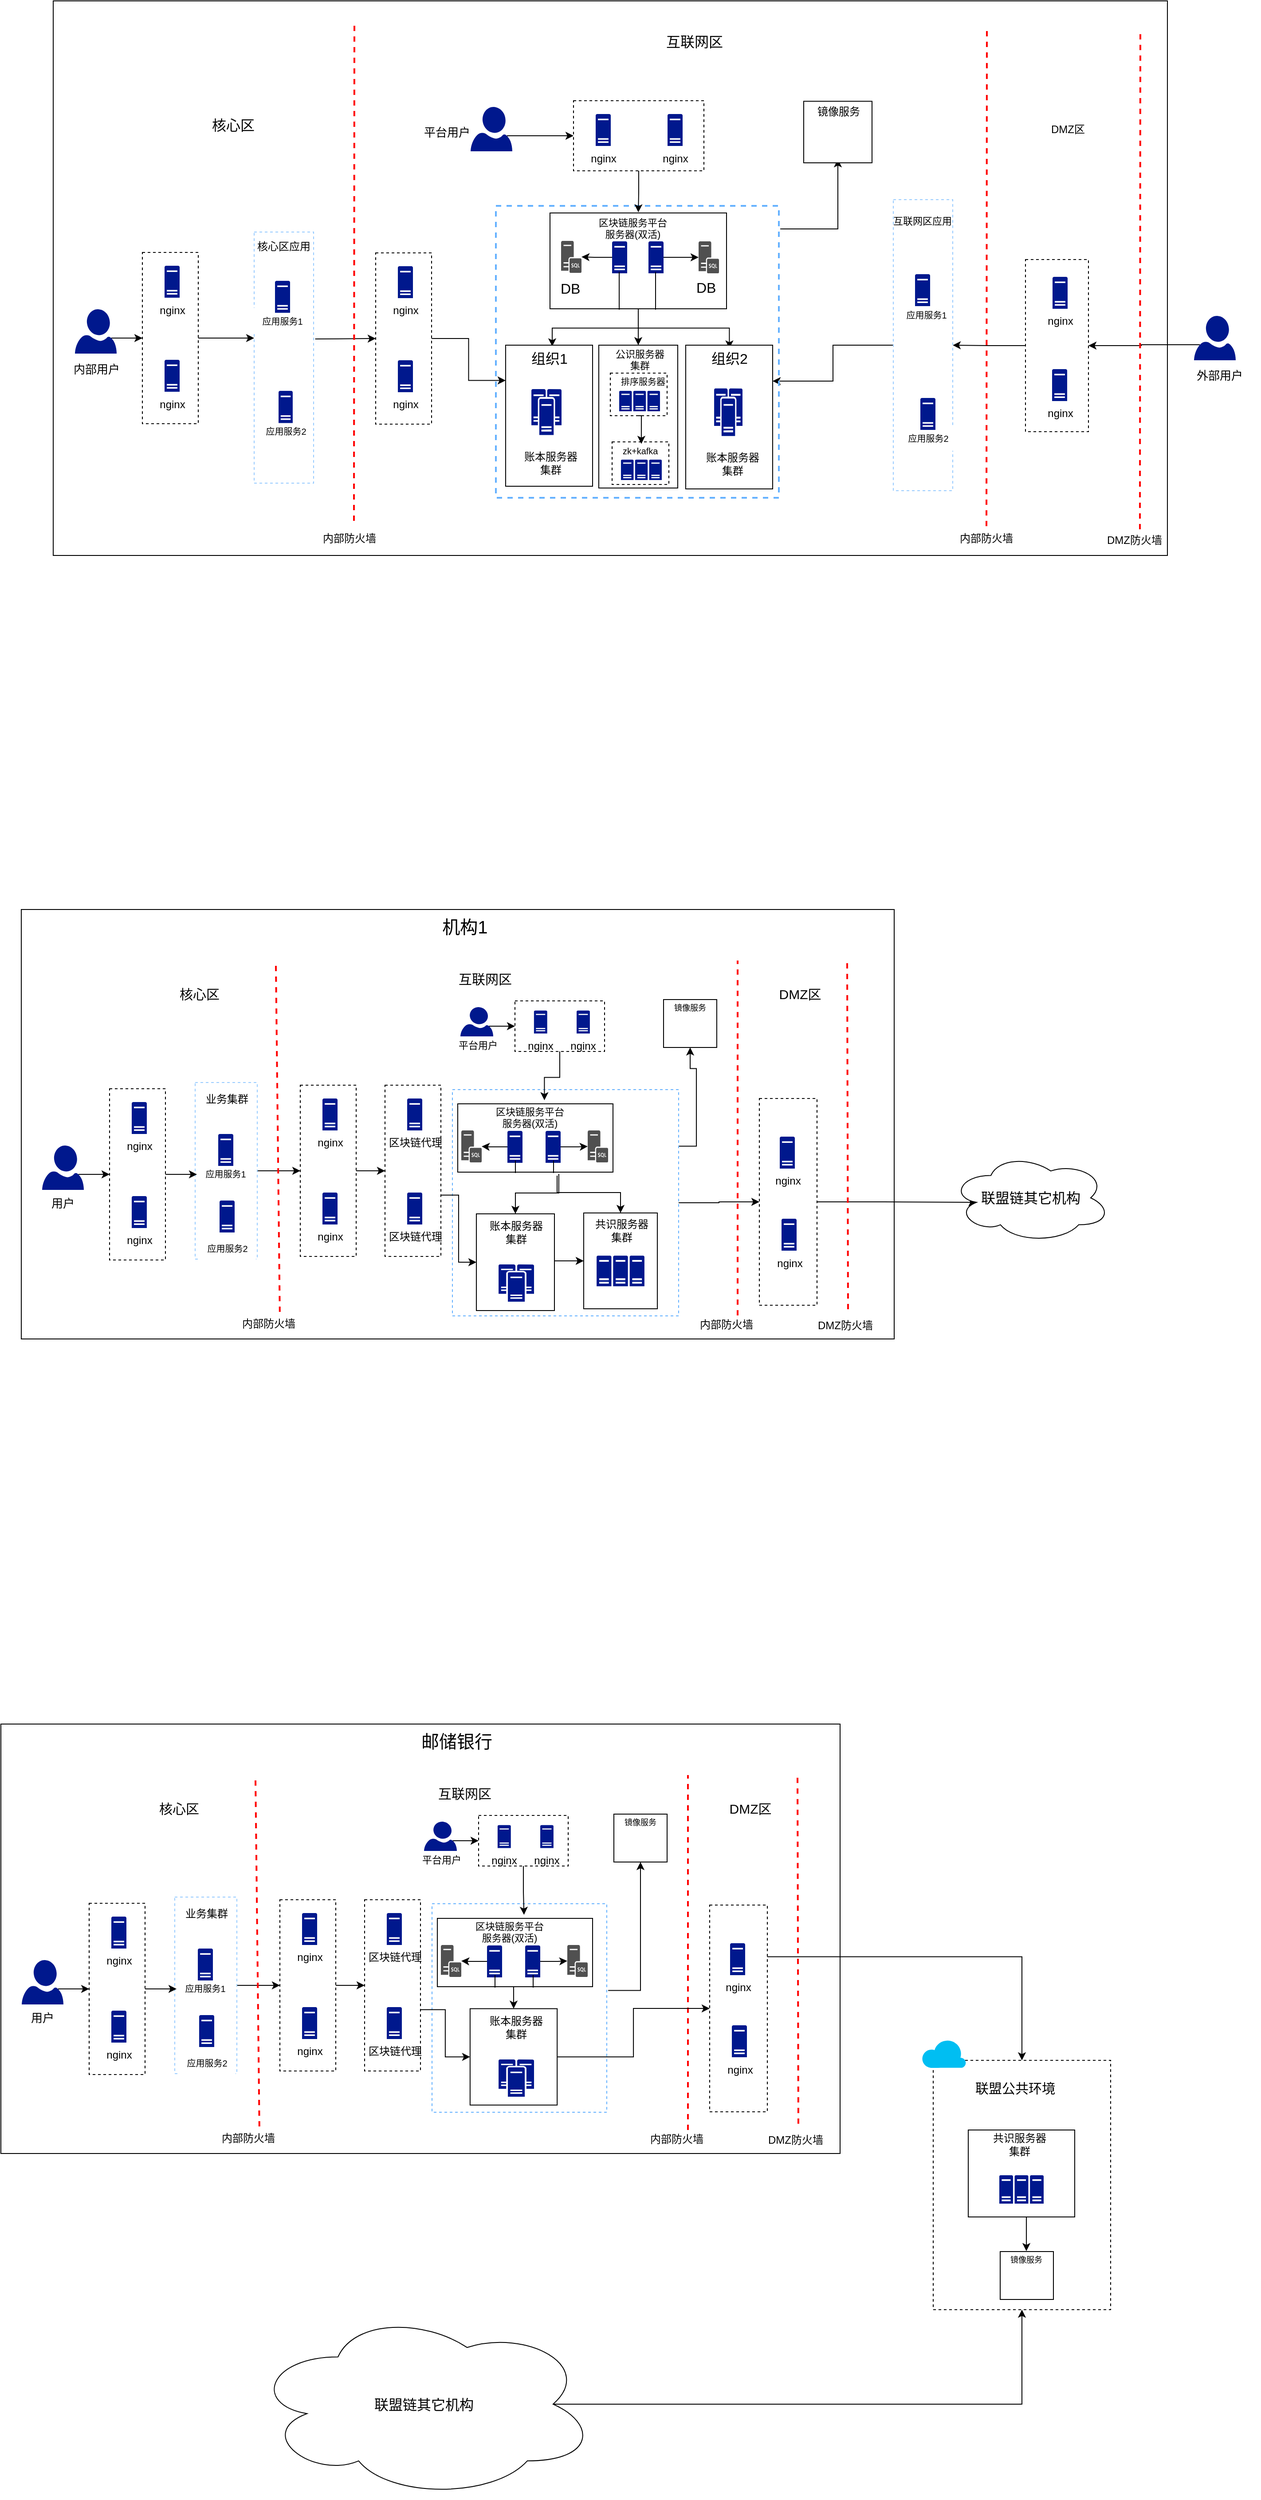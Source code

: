 <mxfile pages="1" version="11.2.4" type="github"><diagram id="3mr4C9OolN_EyMKxFGQn" name="Page-1"><mxGraphModel dx="1892" dy="1170" grid="0" gridSize="10" guides="1" tooltips="1" connect="1" arrows="1" fold="1" page="1" pageScale="1" pageWidth="3300" pageHeight="4681" math="0" shadow="0"><root><mxCell id="0"/><mxCell id="1" parent="0"/><mxCell id="hcSbm7rK1_73FnudvG6k-20" value="" style="rounded=0;whiteSpace=wrap;html=1;" parent="1" vertex="1"><mxGeometry x="169" y="2122" width="946" height="484" as="geometry"/></mxCell><mxCell id="Ee9PXTt1RM7964nBTojT-344" value="" style="rounded=0;whiteSpace=wrap;html=1;dashed=1;strokeColor=#66B2FF;strokeWidth=1;fillColor=none;fontSize=16;align=center;" vertex="1" parent="1"><mxGeometry x="655" y="2324.5" width="197" height="235" as="geometry"/></mxCell><mxCell id="Ee9PXTt1RM7964nBTojT-554" style="edgeStyle=orthogonalEdgeStyle;rounded=0;orthogonalLoop=1;jettySize=auto;html=1;exitX=1;exitY=0.25;exitDx=0;exitDy=0;entryX=0.5;entryY=0;entryDx=0;entryDy=0;strokeColor=#000000;strokeWidth=1;fontSize=15;" edge="1" parent="1" source="hcSbm7rK1_73FnudvG6k-55" target="hcSbm7rK1_73FnudvG6k-1"><mxGeometry relative="1" as="geometry"/></mxCell><mxCell id="hcSbm7rK1_73FnudvG6k-55" value="" style="rounded=0;whiteSpace=wrap;html=1;strokeColor=#000000;fillColor=none;fontSize=11;dashed=1;" parent="1" vertex="1"><mxGeometry x="968" y="2326" width="65" height="233" as="geometry"/></mxCell><mxCell id="AsseI4p636jyMahuRTAR-198" value="" style="rounded=0;whiteSpace=wrap;html=1;" parent="1" vertex="1"><mxGeometry x="228" y="180" width="1256" height="625" as="geometry"/></mxCell><mxCell id="Ee9PXTt1RM7964nBTojT-307" style="edgeStyle=orthogonalEdgeStyle;rounded=0;orthogonalLoop=1;jettySize=auto;html=1;exitX=0;exitY=0.5;exitDx=0;exitDy=0;entryX=1;entryY=0.5;entryDx=0;entryDy=0;fontSize=12;" edge="1" parent="1" source="Ee9PXTt1RM7964nBTojT-280" target="4XAEu1WjWPDzFq4eXw3N-33"><mxGeometry relative="1" as="geometry"/></mxCell><mxCell id="Ee9PXTt1RM7964nBTojT-280" value="" style="rounded=0;whiteSpace=wrap;html=1;dashed=1;strokeColor=#000000;strokeWidth=1;fillColor=none;fontSize=14;align=center;" vertex="1" parent="1"><mxGeometry x="1324" y="471.5" width="71" height="194" as="geometry"/></mxCell><mxCell id="Ee9PXTt1RM7964nBTojT-325" style="edgeStyle=orthogonalEdgeStyle;rounded=0;orthogonalLoop=1;jettySize=auto;html=1;exitX=0;exitY=0.5;exitDx=0;exitDy=0;entryX=1;entryY=0.25;entryDx=0;entryDy=0;strokeColor=#000000;strokeWidth=1;fontSize=16;" edge="1" parent="1" source="4XAEu1WjWPDzFq4eXw3N-33" target="AsseI4p636jyMahuRTAR-243"><mxGeometry relative="1" as="geometry"/></mxCell><mxCell id="4XAEu1WjWPDzFq4eXw3N-33" value="" style="rounded=0;whiteSpace=wrap;html=1;fillColor=none;dashed=1;strokeColor=#99CCFF;" parent="1" vertex="1"><mxGeometry x="1175" y="404" width="67" height="328" as="geometry"/></mxCell><mxCell id="hcSbm7rK1_73FnudvG6k-1" value="" style="rounded=0;whiteSpace=wrap;html=1;dashed=1;" parent="1" vertex="1"><mxGeometry x="1220" y="2501" width="200" height="281" as="geometry"/></mxCell><mxCell id="hcSbm7rK1_73FnudvG6k-2" value="联盟公共环境" style="text;html=1;strokeColor=none;fillColor=none;align=center;verticalAlign=middle;whiteSpace=wrap;rounded=0;fontSize=15;" parent="1" vertex="1"><mxGeometry x="1265" y="2521.5" width="95" height="20" as="geometry"/></mxCell><mxCell id="hcSbm7rK1_73FnudvG6k-17" value="" style="verticalLabelPosition=bottom;html=1;verticalAlign=top;align=center;strokeColor=none;fillColor=#00BEF2;shape=mxgraph.azure.cloud;fontSize=10;" parent="1" vertex="1"><mxGeometry x="1207" y="2477" width="50" height="32.5" as="geometry"/></mxCell><mxCell id="hcSbm7rK1_73FnudvG6k-21" value="邮储银行" style="text;html=1;strokeColor=none;fillColor=none;align=center;verticalAlign=middle;whiteSpace=wrap;rounded=0;fontSize=20;" parent="1" vertex="1"><mxGeometry x="632" y="2131" width="102" height="20" as="geometry"/></mxCell><mxCell id="hcSbm7rK1_73FnudvG6k-24" value="核心区" style="rounded=1;whiteSpace=wrap;html=1;dashed=1;fillColor=none;strokeColor=none;fontSize=15;" parent="1" vertex="1"><mxGeometry x="339" y="2200" width="62" height="33" as="geometry"/></mxCell><mxCell id="Ee9PXTt1RM7964nBTojT-386" style="edgeStyle=orthogonalEdgeStyle;rounded=0;orthogonalLoop=1;jettySize=auto;html=1;exitX=1;exitY=0.5;exitDx=0;exitDy=0;entryX=0;entryY=0.5;entryDx=0;entryDy=0;strokeColor=#000000;strokeWidth=1;fontSize=15;" edge="1" parent="1" source="hcSbm7rK1_73FnudvG6k-26" target="Ee9PXTt1RM7964nBTojT-374"><mxGeometry relative="1" as="geometry"/></mxCell><mxCell id="hcSbm7rK1_73FnudvG6k-26" value="" style="rounded=0;whiteSpace=wrap;html=1;fillColor=none;dashed=1;strokeColor=#99CCFF;" parent="1" vertex="1"><mxGeometry x="365" y="2317" width="70" height="199" as="geometry"/></mxCell><mxCell id="hcSbm7rK1_73FnudvG6k-27" value="业务集群" style="rounded=1;whiteSpace=wrap;html=1;dashed=1;strokeColor=none;fillColor=none;" parent="1" vertex="1"><mxGeometry x="360.5" y="2326" width="80" height="20" as="geometry"/></mxCell><mxCell id="hcSbm7rK1_73FnudvG6k-28" value="" style="group" parent="1" vertex="1" connectable="0"><mxGeometry x="367" y="2375" width="65" height="59.5" as="geometry"/></mxCell><mxCell id="hcSbm7rK1_73FnudvG6k-29" value="应用服务1" style="rounded=0;whiteSpace=wrap;html=1;strokeColor=none;fontSize=10;" parent="hcSbm7rK1_73FnudvG6k-28" vertex="1"><mxGeometry y="30.5" width="65" height="29" as="geometry"/></mxCell><mxCell id="hcSbm7rK1_73FnudvG6k-30" value="" style="pointerEvents=1;shadow=0;dashed=0;html=1;strokeColor=none;labelPosition=center;verticalLabelPosition=bottom;verticalAlign=top;align=center;shape=mxgraph.mscae.enterprise.server_generic;fillColor=#00188D;" parent="hcSbm7rK1_73FnudvG6k-28" vertex="1"><mxGeometry x="24" width="17" height="36" as="geometry"/></mxCell><mxCell id="hcSbm7rK1_73FnudvG6k-31" value="" style="group" parent="1" vertex="1" connectable="0"><mxGeometry x="368.5" y="2459" width="65" height="59.5" as="geometry"/></mxCell><mxCell id="hcSbm7rK1_73FnudvG6k-32" value="应用服务2" style="rounded=0;whiteSpace=wrap;html=1;strokeColor=none;fontSize=10;" parent="hcSbm7rK1_73FnudvG6k-31" vertex="1"><mxGeometry y="30.5" width="65" height="29" as="geometry"/></mxCell><mxCell id="hcSbm7rK1_73FnudvG6k-33" value="" style="pointerEvents=1;shadow=0;dashed=0;html=1;strokeColor=none;labelPosition=center;verticalLabelPosition=bottom;verticalAlign=top;align=center;shape=mxgraph.mscae.enterprise.server_generic;fillColor=#00188D;" parent="hcSbm7rK1_73FnudvG6k-31" vertex="1"><mxGeometry x="24" y="-9" width="17" height="36" as="geometry"/></mxCell><mxCell id="hcSbm7rK1_73FnudvG6k-56" value="互联网区" style="rounded=1;whiteSpace=wrap;html=1;dashed=1;fillColor=none;strokeColor=none;fontSize=15;" parent="1" vertex="1"><mxGeometry x="661" y="2183.5" width="62" height="33" as="geometry"/></mxCell><mxCell id="hcSbm7rK1_73FnudvG6k-57" value="DMZ区" style="rounded=1;whiteSpace=wrap;html=1;dashed=1;fillColor=none;strokeColor=none;fontSize=15;" parent="1" vertex="1"><mxGeometry x="982.5" y="2200" width="62" height="33" as="geometry"/></mxCell><mxCell id="Ee9PXTt1RM7964nBTojT-10" style="edgeStyle=orthogonalEdgeStyle;rounded=0;orthogonalLoop=1;jettySize=auto;html=1;exitX=0.5;exitY=1;exitDx=0;exitDy=0;entryX=0.499;entryY=-0.063;entryDx=0;entryDy=0;entryPerimeter=0;fontSize=11;" edge="1" parent="1" source="AsseI4p636jyMahuRTAR-226" target="AsseI4p636jyMahuRTAR-241"><mxGeometry relative="1" as="geometry"/></mxCell><mxCell id="Ee9PXTt1RM7964nBTojT-11" style="edgeStyle=orthogonalEdgeStyle;rounded=0;orthogonalLoop=1;jettySize=auto;html=1;exitX=0.5;exitY=1;exitDx=0;exitDy=0;entryX=0.435;entryY=0.058;entryDx=0;entryDy=0;entryPerimeter=0;fontSize=11;" edge="1" parent="1" source="AsseI4p636jyMahuRTAR-226" target="AsseI4p636jyMahuRTAR-247"><mxGeometry relative="1" as="geometry"/></mxCell><mxCell id="Ee9PXTt1RM7964nBTojT-12" style="edgeStyle=orthogonalEdgeStyle;rounded=0;orthogonalLoop=1;jettySize=auto;html=1;exitX=0.5;exitY=1;exitDx=0;exitDy=0;entryX=0.5;entryY=0;entryDx=0;entryDy=0;fontSize=11;" edge="1" parent="1" source="AsseI4p636jyMahuRTAR-226" target="AsseI4p636jyMahuRTAR-250"><mxGeometry relative="1" as="geometry"/></mxCell><mxCell id="4XAEu1WjWPDzFq4eXw3N-4" value="" style="rounded=0;whiteSpace=wrap;html=1;fillColor=none;dashed=1;strokeColor=#99CCFF;" parent="1" vertex="1"><mxGeometry x="454.5" y="440.5" width="67" height="283" as="geometry"/></mxCell><mxCell id="4XAEu1WjWPDzFq4eXw3N-5" value="核心区应用" style="rounded=1;whiteSpace=wrap;html=1;dashed=1;strokeColor=none;fillColor=none;" parent="1" vertex="1"><mxGeometry x="447.5" y="446.5" width="80" height="20" as="geometry"/></mxCell><mxCell id="4XAEu1WjWPDzFq4eXw3N-6" value="" style="group" parent="1" vertex="1" connectable="0"><mxGeometry x="454" y="495.5" width="65" height="59.5" as="geometry"/></mxCell><mxCell id="4XAEu1WjWPDzFq4eXw3N-7" value="应用服务1" style="rounded=0;whiteSpace=wrap;html=1;strokeColor=none;fontSize=10;" parent="4XAEu1WjWPDzFq4eXw3N-6" vertex="1"><mxGeometry y="30.5" width="65" height="29" as="geometry"/></mxCell><mxCell id="4XAEu1WjWPDzFq4eXw3N-8" value="" style="pointerEvents=1;shadow=0;dashed=0;html=1;strokeColor=none;labelPosition=center;verticalLabelPosition=bottom;verticalAlign=top;align=center;shape=mxgraph.mscae.enterprise.server_generic;fillColor=#00188D;" parent="4XAEu1WjWPDzFq4eXw3N-6" vertex="1"><mxGeometry x="24" width="17" height="36" as="geometry"/></mxCell><mxCell id="4XAEu1WjWPDzFq4eXw3N-9" value="" style="group" parent="1" vertex="1" connectable="0"><mxGeometry x="459.5" y="619.5" width="61" height="60" as="geometry"/></mxCell><mxCell id="4XAEu1WjWPDzFq4eXw3N-10" value="应用服务2" style="rounded=0;whiteSpace=wrap;html=1;strokeColor=none;fontSize=10;" parent="4XAEu1WjWPDzFq4eXw3N-9" vertex="1"><mxGeometry y="30.756" width="61" height="29.244" as="geometry"/></mxCell><mxCell id="4XAEu1WjWPDzFq4eXw3N-11" value="" style="pointerEvents=1;shadow=0;dashed=0;html=1;strokeColor=none;labelPosition=center;verticalLabelPosition=bottom;verticalAlign=top;align=center;shape=mxgraph.mscae.enterprise.server_generic;fillColor=#00188D;" parent="4XAEu1WjWPDzFq4eXw3N-9" vertex="1"><mxGeometry x="22.523" width="15.954" height="36.303" as="geometry"/></mxCell><mxCell id="4XAEu1WjWPDzFq4eXw3N-28" value="互联网区" style="text;html=1;resizable=0;points=[];autosize=1;align=left;verticalAlign=top;spacingTop=-4;fontSize=16;" parent="1" vertex="1"><mxGeometry x="916.5" y="214" width="74" height="19" as="geometry"/></mxCell><mxCell id="4XAEu1WjWPDzFq4eXw3N-29" value="互联网区应用" style="rounded=1;whiteSpace=wrap;html=1;dashed=1;strokeColor=none;fillColor=none;fontSize=11;" parent="1" vertex="1"><mxGeometry x="1168" y="418" width="80" height="20" as="geometry"/></mxCell><mxCell id="4XAEu1WjWPDzFq4eXw3N-30" value="" style="group" parent="1" vertex="1" connectable="0"><mxGeometry x="1175.5" y="488" width="65" height="60" as="geometry"/></mxCell><mxCell id="4XAEu1WjWPDzFq4eXw3N-31" value="应用服务1" style="rounded=0;whiteSpace=wrap;html=1;strokeColor=none;fontSize=10;" parent="4XAEu1WjWPDzFq4eXw3N-30" vertex="1"><mxGeometry x="8" y="31" width="57" height="29" as="geometry"/></mxCell><mxCell id="4XAEu1WjWPDzFq4eXw3N-32" value="" style="pointerEvents=1;shadow=0;dashed=0;html=1;strokeColor=none;labelPosition=center;verticalLabelPosition=bottom;verticalAlign=top;align=center;shape=mxgraph.mscae.enterprise.server_generic;fillColor=#00188D;" parent="4XAEu1WjWPDzFq4eXw3N-30" vertex="1"><mxGeometry x="24" width="17" height="36" as="geometry"/></mxCell><mxCell id="4XAEu1WjWPDzFq4eXw3N-34" value="" style="group" parent="1" vertex="1" connectable="0"><mxGeometry x="1181.5" y="627.5" width="65" height="59.5" as="geometry"/></mxCell><mxCell id="4XAEu1WjWPDzFq4eXw3N-35" value="应用服务2" style="rounded=0;whiteSpace=wrap;html=1;strokeColor=none;fontSize=10;" parent="4XAEu1WjWPDzFq4eXw3N-34" vertex="1"><mxGeometry y="30.5" width="65" height="29" as="geometry"/></mxCell><mxCell id="4XAEu1WjWPDzFq4eXw3N-36" value="" style="pointerEvents=1;shadow=0;dashed=0;html=1;strokeColor=none;labelPosition=center;verticalLabelPosition=bottom;verticalAlign=top;align=center;shape=mxgraph.mscae.enterprise.server_generic;fillColor=#00188D;" parent="4XAEu1WjWPDzFq4eXw3N-34" vertex="1"><mxGeometry x="24" width="17" height="36" as="geometry"/></mxCell><mxCell id="4XAEu1WjWPDzFq4eXw3N-39" value="DMZ区" style="rounded=1;whiteSpace=wrap;html=1;dashed=1;fillColor=none;strokeColor=none;" parent="1" vertex="1"><mxGeometry x="1341" y="308" width="62" height="33" as="geometry"/></mxCell><mxCell id="4XAEu1WjWPDzFq4eXw3N-40" value="" style="group" parent="1" vertex="1" connectable="0"><mxGeometry x="1330.5" y="458" width="65" height="59.5" as="geometry"/></mxCell><mxCell id="4XAEu1WjWPDzFq4eXw3N-41" value="nginx" style="pointerEvents=1;shadow=0;dashed=0;html=1;strokeColor=none;labelPosition=center;verticalLabelPosition=bottom;verticalAlign=top;align=center;shape=mxgraph.mscae.enterprise.server_generic;fillColor=#00188D;" parent="4XAEu1WjWPDzFq4eXw3N-40" vertex="1"><mxGeometry x="24" y="33" width="17" height="36" as="geometry"/></mxCell><mxCell id="Ee9PXTt1RM7964nBTojT-302" style="edgeStyle=orthogonalEdgeStyle;rounded=0;orthogonalLoop=1;jettySize=auto;html=1;exitX=1.005;exitY=0.079;exitDx=0;exitDy=0;entryX=0.5;entryY=1;entryDx=0;entryDy=0;fontSize=12;exitPerimeter=0;" edge="1" parent="1" source="Ee9PXTt1RM7964nBTojT-14" target="Ee9PXTt1RM7964nBTojT-81"><mxGeometry relative="1" as="geometry"/></mxCell><mxCell id="Ee9PXTt1RM7964nBTojT-14" value="" style="rounded=0;whiteSpace=wrap;html=1;fontSize=11;align=center;fillColor=none;dashed=1;strokeWidth=2;strokeColor=#66B2FF;" vertex="1" parent="1"><mxGeometry x="727" y="411" width="319" height="329" as="geometry"/></mxCell><mxCell id="AsseI4p636jyMahuRTAR-226" value="" style="rounded=0;whiteSpace=wrap;html=1;" parent="1" vertex="1"><mxGeometry x="788" y="419" width="199" height="108" as="geometry"/></mxCell><mxCell id="Ee9PXTt1RM7964nBTojT-5" value="区块链服务平台&lt;br&gt;服务器(双活)" style="text;html=1;resizable=0;points=[];autosize=1;align=center;verticalAlign=top;spacingTop=-4;fontSize=11;" vertex="1" parent="1"><mxGeometry x="837" y="421" width="87" height="26" as="geometry"/></mxCell><mxCell id="Ee9PXTt1RM7964nBTojT-134" style="edgeStyle=orthogonalEdgeStyle;rounded=0;orthogonalLoop=1;jettySize=auto;html=1;exitX=0;exitY=0.5;exitDx=0;exitDy=0;exitPerimeter=0;fontSize=13;" edge="1" parent="1" source="Ee9PXTt1RM7964nBTojT-6" target="Ee9PXTt1RM7964nBTojT-121"><mxGeometry relative="1" as="geometry"/></mxCell><mxCell id="Ee9PXTt1RM7964nBTojT-6" value="" style="pointerEvents=1;shadow=0;dashed=0;html=1;strokeColor=none;labelPosition=center;verticalLabelPosition=bottom;verticalAlign=top;align=center;shape=mxgraph.mscae.enterprise.server_generic;fillColor=#00188D;" vertex="1" parent="1"><mxGeometry x="858" y="451" width="17" height="36" as="geometry"/></mxCell><mxCell id="Ee9PXTt1RM7964nBTojT-135" style="edgeStyle=orthogonalEdgeStyle;rounded=0;orthogonalLoop=1;jettySize=auto;html=1;exitX=1;exitY=0.5;exitDx=0;exitDy=0;exitPerimeter=0;fontSize=13;" edge="1" parent="1" source="Ee9PXTt1RM7964nBTojT-7" target="Ee9PXTt1RM7964nBTojT-123"><mxGeometry relative="1" as="geometry"/></mxCell><mxCell id="Ee9PXTt1RM7964nBTojT-7" value="" style="pointerEvents=1;shadow=0;dashed=0;html=1;strokeColor=none;labelPosition=center;verticalLabelPosition=bottom;verticalAlign=top;align=center;shape=mxgraph.mscae.enterprise.server_generic;fillColor=#00188D;" vertex="1" parent="1"><mxGeometry x="899" y="451" width="17" height="36" as="geometry"/></mxCell><mxCell id="AsseI4p636jyMahuRTAR-250" value="" style="rounded=0;whiteSpace=wrap;html=1;fontSize=16;" parent="1" vertex="1"><mxGeometry x="843" y="568" width="89" height="161" as="geometry"/></mxCell><mxCell id="Ee9PXTt1RM7964nBTojT-4" value="公识服务器&lt;br&gt;集群" style="text;html=1;resizable=0;points=[];autosize=1;align=center;verticalAlign=top;spacingTop=-4;fontSize=11;" vertex="1" parent="1"><mxGeometry x="856" y="569" width="65" height="26" as="geometry"/></mxCell><mxCell id="Ee9PXTt1RM7964nBTojT-25" style="edgeStyle=orthogonalEdgeStyle;rounded=0;orthogonalLoop=1;jettySize=auto;html=1;exitX=0.5;exitY=1;exitDx=0;exitDy=0;entryX=0.5;entryY=0;entryDx=0;entryDy=0;fontSize=11;" edge="1" parent="1" source="Ee9PXTt1RM7964nBTojT-19" target="hcSbm7rK1_73FnudvG6k-50"><mxGeometry relative="1" as="geometry"/></mxCell><mxCell id="Ee9PXTt1RM7964nBTojT-19" value="" style="rounded=0;whiteSpace=wrap;html=1;" vertex="1" parent="1"><mxGeometry x="661" y="2341" width="175" height="77" as="geometry"/></mxCell><mxCell id="Ee9PXTt1RM7964nBTojT-20" value="区块链服务平台&lt;br&gt;服务器(双活)" style="text;html=1;resizable=0;points=[];autosize=1;align=center;verticalAlign=top;spacingTop=-4;fontSize=11;" vertex="1" parent="1"><mxGeometry x="698.5" y="2340.5" width="87" height="26" as="geometry"/></mxCell><mxCell id="Ee9PXTt1RM7964nBTojT-177" style="edgeStyle=orthogonalEdgeStyle;rounded=0;orthogonalLoop=1;jettySize=auto;html=1;exitX=0;exitY=0.5;exitDx=0;exitDy=0;exitPerimeter=0;fontSize=18;" edge="1" parent="1" source="Ee9PXTt1RM7964nBTojT-21" target="Ee9PXTt1RM7964nBTojT-174"><mxGeometry relative="1" as="geometry"/></mxCell><mxCell id="Ee9PXTt1RM7964nBTojT-21" value="" style="pointerEvents=1;shadow=0;dashed=0;html=1;strokeColor=none;labelPosition=center;verticalLabelPosition=bottom;verticalAlign=top;align=center;shape=mxgraph.mscae.enterprise.server_generic;fillColor=#00188D;" vertex="1" parent="1"><mxGeometry x="717" y="2371.5" width="17" height="36" as="geometry"/></mxCell><mxCell id="Ee9PXTt1RM7964nBTojT-178" style="edgeStyle=orthogonalEdgeStyle;rounded=0;orthogonalLoop=1;jettySize=auto;html=1;exitX=1;exitY=0.5;exitDx=0;exitDy=0;exitPerimeter=0;fontSize=18;" edge="1" parent="1" source="Ee9PXTt1RM7964nBTojT-22" target="Ee9PXTt1RM7964nBTojT-175"><mxGeometry relative="1" as="geometry"/></mxCell><mxCell id="Ee9PXTt1RM7964nBTojT-22" value="" style="pointerEvents=1;shadow=0;dashed=0;html=1;strokeColor=none;labelPosition=center;verticalLabelPosition=bottom;verticalAlign=top;align=center;shape=mxgraph.mscae.enterprise.server_generic;fillColor=#00188D;" vertex="1" parent="1"><mxGeometry x="760" y="2371.5" width="17" height="36" as="geometry"/></mxCell><mxCell id="Ee9PXTt1RM7964nBTojT-77" value="" style="group" vertex="1" connectable="0" parent="1"><mxGeometry x="1074" y="292.5" width="77" height="70.0" as="geometry"/></mxCell><mxCell id="Ee9PXTt1RM7964nBTojT-79" value="" style="rounded=0;whiteSpace=wrap;html=1;" vertex="1" parent="Ee9PXTt1RM7964nBTojT-77"><mxGeometry y="0.642" width="77" height="69.358" as="geometry"/></mxCell><mxCell id="Ee9PXTt1RM7964nBTojT-80" value="镜像服务" style="text;html=1;strokeColor=none;fillColor=none;align=center;verticalAlign=middle;whiteSpace=wrap;rounded=0;dashed=1;fontSize=12;" vertex="1" parent="Ee9PXTt1RM7964nBTojT-77"><mxGeometry x="3.85" width="70.583" height="25.688" as="geometry"/></mxCell><mxCell id="Ee9PXTt1RM7964nBTojT-81" value="" style="shape=image;html=1;verticalAlign=top;verticalLabelPosition=bottom;labelBackgroundColor=#ffffff;imageAspect=0;aspect=fixed;image=https://cdn4.iconfinder.com/data/icons/social-network-round-gloss-shine/128/docker-icon_copy.png;dashed=1;fontSize=9;" vertex="1" parent="Ee9PXTt1RM7964nBTojT-77"><mxGeometry x="21" y="31" width="35" height="35" as="geometry"/></mxCell><mxCell id="Ee9PXTt1RM7964nBTojT-95" value="" style="group" vertex="1" connectable="0" parent="1"><mxGeometry x="1259.5" y="2579.5" width="120" height="98" as="geometry"/></mxCell><mxCell id="hcSbm7rK1_73FnudvG6k-9" value="" style="rounded=0;whiteSpace=wrap;html=1;fontSize=9;" parent="Ee9PXTt1RM7964nBTojT-95" vertex="1"><mxGeometry width="120" height="98" as="geometry"/></mxCell><mxCell id="hcSbm7rK1_73FnudvG6k-11" value="共识服务器&lt;br style=&quot;font-size: 12px;&quot;&gt;集群" style="text;html=1;strokeColor=none;fillColor=none;align=center;verticalAlign=middle;whiteSpace=wrap;rounded=0;fontSize=12;" parent="Ee9PXTt1RM7964nBTojT-95" vertex="1"><mxGeometry x="25" y="6" width="65" height="20" as="geometry"/></mxCell><mxCell id="Ee9PXTt1RM7964nBTojT-42" value="" style="pointerEvents=1;shadow=0;dashed=0;html=1;strokeColor=none;labelPosition=center;verticalLabelPosition=bottom;verticalAlign=top;align=center;shape=mxgraph.mscae.enterprise.server_farm;fillColor=#00188D;fontSize=11;" vertex="1" parent="Ee9PXTt1RM7964nBTojT-95"><mxGeometry x="35" y="51" width="50" height="32" as="geometry"/></mxCell><mxCell id="Ee9PXTt1RM7964nBTojT-96" value="" style="group" vertex="1" connectable="0" parent="1"><mxGeometry x="860" y="2223" width="60" height="54.5" as="geometry"/></mxCell><mxCell id="Ee9PXTt1RM7964nBTojT-97" value="" style="group" vertex="1" connectable="0" parent="Ee9PXTt1RM7964nBTojT-96"><mxGeometry width="60" height="54.5" as="geometry"/></mxCell><mxCell id="Ee9PXTt1RM7964nBTojT-98" value="" style="group" vertex="1" connectable="0" parent="Ee9PXTt1RM7964nBTojT-97"><mxGeometry width="60" height="54.5" as="geometry"/></mxCell><mxCell id="Ee9PXTt1RM7964nBTojT-99" value="" style="rounded=0;whiteSpace=wrap;html=1;" vertex="1" parent="Ee9PXTt1RM7964nBTojT-98"><mxGeometry y="0.5" width="60" height="54" as="geometry"/></mxCell><mxCell id="Ee9PXTt1RM7964nBTojT-100" value="镜像服务" style="text;html=1;strokeColor=none;fillColor=none;align=center;verticalAlign=middle;whiteSpace=wrap;rounded=0;dashed=1;fontSize=9;" vertex="1" parent="Ee9PXTt1RM7964nBTojT-98"><mxGeometry x="9.5" width="40" height="20" as="geometry"/></mxCell><mxCell id="Ee9PXTt1RM7964nBTojT-101" value="" style="shape=image;html=1;verticalAlign=top;verticalLabelPosition=bottom;labelBackgroundColor=#ffffff;imageAspect=0;aspect=fixed;image=https://cdn4.iconfinder.com/data/icons/social-network-round-gloss-shine/128/docker-icon_copy.png;dashed=1;fontSize=9;" vertex="1" parent="Ee9PXTt1RM7964nBTojT-98"><mxGeometry x="16.5" y="19" width="30" height="30" as="geometry"/></mxCell><mxCell id="Ee9PXTt1RM7964nBTojT-111" value="" style="group" vertex="1" connectable="0" parent="1"><mxGeometry x="1295.5" y="2716" width="60" height="54.5" as="geometry"/></mxCell><mxCell id="Ee9PXTt1RM7964nBTojT-112" value="" style="group" vertex="1" connectable="0" parent="Ee9PXTt1RM7964nBTojT-111"><mxGeometry width="60" height="54.5" as="geometry"/></mxCell><mxCell id="Ee9PXTt1RM7964nBTojT-113" value="" style="group" vertex="1" connectable="0" parent="Ee9PXTt1RM7964nBTojT-112"><mxGeometry width="60" height="54.5" as="geometry"/></mxCell><mxCell id="Ee9PXTt1RM7964nBTojT-114" value="" style="rounded=0;whiteSpace=wrap;html=1;" vertex="1" parent="Ee9PXTt1RM7964nBTojT-113"><mxGeometry y="0.5" width="60" height="54" as="geometry"/></mxCell><mxCell id="Ee9PXTt1RM7964nBTojT-115" value="镜像服务" style="text;html=1;strokeColor=none;fillColor=none;align=center;verticalAlign=middle;whiteSpace=wrap;rounded=0;dashed=1;fontSize=9;" vertex="1" parent="Ee9PXTt1RM7964nBTojT-113"><mxGeometry x="9.5" width="40" height="20" as="geometry"/></mxCell><mxCell id="Ee9PXTt1RM7964nBTojT-116" value="" style="shape=image;html=1;verticalAlign=top;verticalLabelPosition=bottom;labelBackgroundColor=#ffffff;imageAspect=0;aspect=fixed;image=https://cdn4.iconfinder.com/data/icons/social-network-round-gloss-shine/128/docker-icon_copy.png;dashed=1;fontSize=9;" vertex="1" parent="Ee9PXTt1RM7964nBTojT-113"><mxGeometry x="16.5" y="19" width="30" height="30" as="geometry"/></mxCell><mxCell id="Ee9PXTt1RM7964nBTojT-117" style="edgeStyle=orthogonalEdgeStyle;rounded=0;orthogonalLoop=1;jettySize=auto;html=1;exitX=0.5;exitY=1;exitDx=0;exitDy=0;entryX=0.5;entryY=0;entryDx=0;entryDy=0;fontSize=13;" edge="1" parent="1" source="hcSbm7rK1_73FnudvG6k-9" target="Ee9PXTt1RM7964nBTojT-115"><mxGeometry relative="1" as="geometry"/></mxCell><mxCell id="Ee9PXTt1RM7964nBTojT-121" value="" style="pointerEvents=1;shadow=0;dashed=0;html=1;strokeColor=none;fillColor=#505050;labelPosition=center;verticalLabelPosition=bottom;verticalAlign=top;outlineConnect=0;align=center;shape=mxgraph.office.servers.sql_server;fontSize=13;" vertex="1" parent="1"><mxGeometry x="800.5" y="450.5" width="23" height="36" as="geometry"/></mxCell><mxCell id="Ee9PXTt1RM7964nBTojT-123" value="" style="pointerEvents=1;shadow=0;dashed=0;html=1;strokeColor=none;fillColor=#505050;labelPosition=center;verticalLabelPosition=bottom;verticalAlign=top;outlineConnect=0;align=center;shape=mxgraph.office.servers.sql_server;fontSize=13;" vertex="1" parent="1"><mxGeometry x="955.5" y="451" width="23" height="36" as="geometry"/></mxCell><mxCell id="Ee9PXTt1RM7964nBTojT-132" value="" style="endArrow=none;html=1;fontSize=13;" edge="1" parent="1"><mxGeometry width="50" height="50" relative="1" as="geometry"><mxPoint x="866" y="528" as="sourcePoint"/><mxPoint x="865.998" y="485.5" as="targetPoint"/></mxGeometry></mxCell><mxCell id="Ee9PXTt1RM7964nBTojT-133" value="" style="endArrow=none;html=1;fontSize=13;" edge="1" parent="1"><mxGeometry width="50" height="50" relative="1" as="geometry"><mxPoint x="907" y="528" as="sourcePoint"/><mxPoint x="906.998" y="485.5" as="targetPoint"/></mxGeometry></mxCell><mxCell id="AsseI4p636jyMahuRTAR-249" value="" style="group" parent="1" vertex="1" connectable="0"><mxGeometry x="738" y="568" width="98" height="159" as="geometry"/></mxCell><mxCell id="AsseI4p636jyMahuRTAR-228" value="" style="rounded=0;whiteSpace=wrap;html=1;" parent="AsseI4p636jyMahuRTAR-249" vertex="1"><mxGeometry width="98" height="159" as="geometry"/></mxCell><mxCell id="AsseI4p636jyMahuRTAR-241" value="组织1" style="text;html=1;resizable=0;points=[];autosize=1;align=left;verticalAlign=top;spacingTop=-4;fontSize=16;" parent="AsseI4p636jyMahuRTAR-249" vertex="1"><mxGeometry x="27.036" y="2.525" width="51" height="19" as="geometry"/></mxCell><mxCell id="Ee9PXTt1RM7964nBTojT-2" value="" style="pointerEvents=1;shadow=0;dashed=0;html=1;strokeColor=none;labelPosition=center;verticalLabelPosition=bottom;verticalAlign=top;align=center;shape=mxgraph.mscae.enterprise.cluster_server;fillColor=#00188D;fontSize=11;" vertex="1" parent="AsseI4p636jyMahuRTAR-249"><mxGeometry x="29" y="49.467" width="34" height="51.822" as="geometry"/></mxCell><mxCell id="AsseI4p636jyMahuRTAR-229" value="账本服务器集群" style="text;html=1;strokeColor=none;fillColor=none;align=center;verticalAlign=middle;whiteSpace=wrap;rounded=0;" parent="AsseI4p636jyMahuRTAR-249" vertex="1"><mxGeometry x="16.972" y="117.106" width="67.889" height="32.204" as="geometry"/></mxCell><mxCell id="AsseI4p636jyMahuRTAR-242" value="" style="group" parent="1" vertex="1" connectable="0"><mxGeometry x="941" y="568" width="98" height="162" as="geometry"/></mxCell><mxCell id="AsseI4p636jyMahuRTAR-243" value="" style="rounded=0;whiteSpace=wrap;html=1;" parent="AsseI4p636jyMahuRTAR-242" vertex="1"><mxGeometry width="98" height="162" as="geometry"/></mxCell><mxCell id="AsseI4p636jyMahuRTAR-247" value="组织2" style="text;html=1;resizable=0;points=[];autosize=1;align=left;verticalAlign=top;spacingTop=-4;fontSize=16;" parent="AsseI4p636jyMahuRTAR-242" vertex="1"><mxGeometry x="27.036" y="2.573" width="51" height="19" as="geometry"/></mxCell><mxCell id="Ee9PXTt1RM7964nBTojT-3" value="" style="pointerEvents=1;shadow=0;dashed=0;html=1;strokeColor=none;labelPosition=center;verticalLabelPosition=bottom;verticalAlign=top;align=center;shape=mxgraph.mscae.enterprise.cluster_server;fillColor=#00188D;fontSize=11;" vertex="1" parent="AsseI4p636jyMahuRTAR-242"><mxGeometry x="32" y="48.722" width="32" height="53.594" as="geometry"/></mxCell><mxCell id="AsseI4p636jyMahuRTAR-244" value="账本服务器集群" style="text;html=1;strokeColor=none;fillColor=none;align=center;verticalAlign=middle;whiteSpace=wrap;rounded=0;" parent="AsseI4p636jyMahuRTAR-242" vertex="1"><mxGeometry x="19.968" y="117.824" width="65.893" height="32.812" as="geometry"/></mxCell><mxCell id="Ee9PXTt1RM7964nBTojT-146" value="" style="group" vertex="1" connectable="0" parent="1"><mxGeometry x="856" y="599.5" width="70" height="48" as="geometry"/></mxCell><mxCell id="Ee9PXTt1RM7964nBTojT-136" value="" style="rounded=0;whiteSpace=wrap;html=1;dashed=1;strokeColor=#000000;strokeWidth=1;fillColor=none;fontSize=13;align=center;" vertex="1" parent="Ee9PXTt1RM7964nBTojT-146"><mxGeometry width="64" height="48" as="geometry"/></mxCell><mxCell id="Ee9PXTt1RM7964nBTojT-1" value="" style="pointerEvents=1;shadow=0;dashed=0;html=1;strokeColor=none;labelPosition=center;verticalLabelPosition=bottom;verticalAlign=top;align=center;shape=mxgraph.mscae.enterprise.server_farm;fillColor=#00188D;fontSize=11;" vertex="1" parent="Ee9PXTt1RM7964nBTojT-146"><mxGeometry x="10" y="20" width="46" height="23" as="geometry"/></mxCell><mxCell id="Ee9PXTt1RM7964nBTojT-140" value="排序服务器" style="text;html=1;resizable=0;points=[];autosize=1;align=left;verticalAlign=top;spacingTop=-4;fontSize=10;" vertex="1" parent="Ee9PXTt1RM7964nBTojT-146"><mxGeometry x="10" y="1.5" width="60" height="12" as="geometry"/></mxCell><mxCell id="Ee9PXTt1RM7964nBTojT-147" value="" style="group" vertex="1" connectable="0" parent="1"><mxGeometry x="858" y="677" width="64" height="48" as="geometry"/></mxCell><mxCell id="Ee9PXTt1RM7964nBTojT-148" value="" style="rounded=0;whiteSpace=wrap;html=1;dashed=1;strokeColor=#000000;strokeWidth=1;fillColor=none;fontSize=13;align=center;" vertex="1" parent="Ee9PXTt1RM7964nBTojT-147"><mxGeometry width="64" height="48" as="geometry"/></mxCell><mxCell id="Ee9PXTt1RM7964nBTojT-149" value="" style="pointerEvents=1;shadow=0;dashed=0;html=1;strokeColor=none;labelPosition=center;verticalLabelPosition=bottom;verticalAlign=top;align=center;shape=mxgraph.mscae.enterprise.server_farm;fillColor=#00188D;fontSize=11;" vertex="1" parent="Ee9PXTt1RM7964nBTojT-147"><mxGeometry x="10" y="20" width="46" height="23" as="geometry"/></mxCell><mxCell id="Ee9PXTt1RM7964nBTojT-150" value="zk+kafka" style="text;html=1;resizable=0;points=[];autosize=1;align=left;verticalAlign=top;spacingTop=-4;fontSize=10;" vertex="1" parent="Ee9PXTt1RM7964nBTojT-147"><mxGeometry x="10" y="1.5" width="50" height="12" as="geometry"/></mxCell><mxCell id="Ee9PXTt1RM7964nBTojT-151" style="edgeStyle=orthogonalEdgeStyle;rounded=0;orthogonalLoop=1;jettySize=auto;html=1;exitX=0.5;exitY=1;exitDx=0;exitDy=0;entryX=0.459;entryY=0.061;entryDx=0;entryDy=0;entryPerimeter=0;fontSize=10;" edge="1" parent="1" source="Ee9PXTt1RM7964nBTojT-136" target="Ee9PXTt1RM7964nBTojT-150"><mxGeometry relative="1" as="geometry"/></mxCell><mxCell id="Ee9PXTt1RM7964nBTojT-165" value="" style="group" vertex="1" connectable="0" parent="1"><mxGeometry x="1330" y="562" width="65" height="59.5" as="geometry"/></mxCell><mxCell id="Ee9PXTt1RM7964nBTojT-166" value="nginx" style="pointerEvents=1;shadow=0;dashed=0;html=1;strokeColor=none;labelPosition=center;verticalLabelPosition=bottom;verticalAlign=top;align=center;shape=mxgraph.mscae.enterprise.server_generic;fillColor=#00188D;" vertex="1" parent="Ee9PXTt1RM7964nBTojT-165"><mxGeometry x="24" y="33" width="17" height="36" as="geometry"/></mxCell><mxCell id="Ee9PXTt1RM7964nBTojT-174" value="" style="pointerEvents=1;shadow=0;dashed=0;html=1;strokeColor=none;fillColor=#505050;labelPosition=center;verticalLabelPosition=bottom;verticalAlign=top;outlineConnect=0;align=center;shape=mxgraph.office.servers.sql_server;fontSize=13;" vertex="1" parent="1"><mxGeometry x="665" y="2371" width="23" height="36" as="geometry"/></mxCell><mxCell id="Ee9PXTt1RM7964nBTojT-175" value="" style="pointerEvents=1;shadow=0;dashed=0;html=1;strokeColor=none;fillColor=#505050;labelPosition=center;verticalLabelPosition=bottom;verticalAlign=top;outlineConnect=0;align=center;shape=mxgraph.office.servers.sql_server;fontSize=13;" vertex="1" parent="1"><mxGeometry x="807.5" y="2371" width="23" height="36" as="geometry"/></mxCell><mxCell id="Ee9PXTt1RM7964nBTojT-180" value="" style="endArrow=none;html=1;fontSize=18;" edge="1" parent="1"><mxGeometry width="50" height="50" relative="1" as="geometry"><mxPoint x="769" y="2419" as="sourcePoint"/><mxPoint x="769" y="2405" as="targetPoint"/></mxGeometry></mxCell><mxCell id="Ee9PXTt1RM7964nBTojT-181" value="" style="endArrow=none;html=1;fontSize=18;" edge="1" parent="1"><mxGeometry width="50" height="50" relative="1" as="geometry"><mxPoint x="726" y="2419" as="sourcePoint"/><mxPoint x="726" y="2405" as="targetPoint"/></mxGeometry></mxCell><mxCell id="Ee9PXTt1RM7964nBTojT-274" style="edgeStyle=orthogonalEdgeStyle;rounded=0;orthogonalLoop=1;jettySize=auto;html=1;exitX=0.87;exitY=0.65;exitDx=0;exitDy=0;exitPerimeter=0;entryX=0;entryY=0.5;entryDx=0;entryDy=0;fontSize=14;" edge="1" parent="1" source="Ee9PXTt1RM7964nBTojT-267" target="Ee9PXTt1RM7964nBTojT-270"><mxGeometry relative="1" as="geometry"/></mxCell><mxCell id="Ee9PXTt1RM7964nBTojT-267" value="" style="shadow=0;dashed=0;html=1;strokeColor=none;shape=mxgraph.azure.user;fillColor=#00188D;fontSize=18;align=center;" vertex="1" parent="1"><mxGeometry x="252.5" y="527.5" width="47" height="50" as="geometry"/></mxCell><mxCell id="Ee9PXTt1RM7964nBTojT-269" value="内部用户" style="text;html=1;resizable=0;points=[];autosize=1;align=left;verticalAlign=top;spacingTop=-4;fontSize=13;" vertex="1" parent="1"><mxGeometry x="248.5" y="584.5" width="66" height="17" as="geometry"/></mxCell><mxCell id="Ee9PXTt1RM7964nBTojT-273" value="" style="group" vertex="1" connectable="0" parent="1"><mxGeometry x="328.5" y="463.5" width="63" height="193" as="geometry"/></mxCell><mxCell id="Ee9PXTt1RM7964nBTojT-230" value="nginx" style="pointerEvents=1;shadow=0;dashed=0;html=1;strokeColor=none;labelPosition=center;verticalLabelPosition=bottom;verticalAlign=top;align=center;shape=mxgraph.mscae.enterprise.server_generic;fillColor=#00188D;" vertex="1" parent="Ee9PXTt1RM7964nBTojT-273"><mxGeometry x="25" y="15" width="17" height="36" as="geometry"/></mxCell><mxCell id="Ee9PXTt1RM7964nBTojT-231" value="nginx" style="pointerEvents=1;shadow=0;dashed=0;html=1;strokeColor=none;labelPosition=center;verticalLabelPosition=bottom;verticalAlign=top;align=center;shape=mxgraph.mscae.enterprise.server_generic;fillColor=#00188D;" vertex="1" parent="Ee9PXTt1RM7964nBTojT-273"><mxGeometry x="25" y="121" width="17" height="36" as="geometry"/></mxCell><mxCell id="Ee9PXTt1RM7964nBTojT-270" value="" style="rounded=0;whiteSpace=wrap;html=1;dashed=1;strokeColor=#000000;strokeWidth=1;fillColor=none;fontSize=14;align=center;" vertex="1" parent="Ee9PXTt1RM7964nBTojT-273"><mxGeometry width="63" height="193" as="geometry"/></mxCell><mxCell id="Ee9PXTt1RM7964nBTojT-279" value="" style="edgeStyle=orthogonalEdgeStyle;rounded=0;orthogonalLoop=1;jettySize=auto;html=1;fontSize=14;" edge="1" parent="1" source="Ee9PXTt1RM7964nBTojT-270" target="4XAEu1WjWPDzFq4eXw3N-4"><mxGeometry relative="1" as="geometry"><Array as="points"><mxPoint x="439.5" y="559.5"/><mxPoint x="439.5" y="559.5"/></Array></mxGeometry></mxCell><mxCell id="Ee9PXTt1RM7964nBTojT-283" style="edgeStyle=orthogonalEdgeStyle;rounded=0;orthogonalLoop=1;jettySize=auto;html=1;exitX=0.14;exitY=0.65;exitDx=0;exitDy=0;exitPerimeter=0;entryX=1;entryY=0.5;entryDx=0;entryDy=0;fontSize=13;" edge="1" parent="1" source="Ee9PXTt1RM7964nBTojT-281" target="Ee9PXTt1RM7964nBTojT-280"><mxGeometry relative="1" as="geometry"/></mxCell><mxCell id="Ee9PXTt1RM7964nBTojT-284" value="" style="group" vertex="1" connectable="0" parent="1"><mxGeometry x="591.5" y="464" width="63" height="193" as="geometry"/></mxCell><mxCell id="Ee9PXTt1RM7964nBTojT-285" value="nginx" style="pointerEvents=1;shadow=0;dashed=0;html=1;strokeColor=none;labelPosition=center;verticalLabelPosition=bottom;verticalAlign=top;align=center;shape=mxgraph.mscae.enterprise.server_generic;fillColor=#00188D;" vertex="1" parent="Ee9PXTt1RM7964nBTojT-284"><mxGeometry x="25" y="15" width="17" height="36" as="geometry"/></mxCell><mxCell id="Ee9PXTt1RM7964nBTojT-286" value="nginx" style="pointerEvents=1;shadow=0;dashed=0;html=1;strokeColor=none;labelPosition=center;verticalLabelPosition=bottom;verticalAlign=top;align=center;shape=mxgraph.mscae.enterprise.server_generic;fillColor=#00188D;" vertex="1" parent="Ee9PXTt1RM7964nBTojT-284"><mxGeometry x="25" y="121" width="17" height="36" as="geometry"/></mxCell><mxCell id="Ee9PXTt1RM7964nBTojT-287" value="" style="rounded=0;whiteSpace=wrap;html=1;dashed=1;strokeColor=#000000;strokeWidth=1;fillColor=none;fontSize=14;align=center;" vertex="1" parent="Ee9PXTt1RM7964nBTojT-284"><mxGeometry width="63" height="193" as="geometry"/></mxCell><mxCell id="Ee9PXTt1RM7964nBTojT-288" value="" style="endArrow=classic;html=1;fontSize=13;exitX=1.027;exitY=0.426;exitDx=0;exitDy=0;exitPerimeter=0;entryX=0;entryY=0.5;entryDx=0;entryDy=0;" edge="1" parent="1" source="4XAEu1WjWPDzFq4eXw3N-4" target="Ee9PXTt1RM7964nBTojT-287"><mxGeometry width="50" height="50" relative="1" as="geometry"><mxPoint x="491" y="932" as="sourcePoint"/><mxPoint x="541" y="882" as="targetPoint"/></mxGeometry></mxCell><mxCell id="Ee9PXTt1RM7964nBTojT-289" style="edgeStyle=orthogonalEdgeStyle;rounded=0;orthogonalLoop=1;jettySize=auto;html=1;exitX=1;exitY=0.5;exitDx=0;exitDy=0;entryX=0;entryY=0.25;entryDx=0;entryDy=0;fontSize=13;" edge="1" parent="1" source="Ee9PXTt1RM7964nBTojT-287" target="AsseI4p636jyMahuRTAR-228"><mxGeometry relative="1" as="geometry"/></mxCell><mxCell id="Ee9PXTt1RM7964nBTojT-317" style="edgeStyle=orthogonalEdgeStyle;rounded=0;orthogonalLoop=1;jettySize=auto;html=1;exitX=0.87;exitY=0.65;exitDx=0;exitDy=0;exitPerimeter=0;entryX=0;entryY=0.5;entryDx=0;entryDy=0;strokeColor=#000000;strokeWidth=1;fontSize=16;" edge="1" parent="1" source="Ee9PXTt1RM7964nBTojT-290" target="Ee9PXTt1RM7964nBTojT-295"><mxGeometry relative="1" as="geometry"/></mxCell><mxCell id="Ee9PXTt1RM7964nBTojT-290" value="" style="shadow=0;dashed=0;html=1;strokeColor=none;shape=mxgraph.azure.user;fillColor=#00188D;fontSize=13;align=center;" vertex="1" parent="1"><mxGeometry x="698.5" y="299.5" width="47" height="50" as="geometry"/></mxCell><mxCell id="Ee9PXTt1RM7964nBTojT-291" value="平台用户" style="text;html=1;resizable=0;points=[];autosize=1;align=left;verticalAlign=top;spacingTop=-4;fontSize=13;" vertex="1" parent="1"><mxGeometry x="643.5" y="317.5" width="62" height="16" as="geometry"/></mxCell><mxCell id="Ee9PXTt1RM7964nBTojT-299" value="" style="group" vertex="1" connectable="0" parent="1"><mxGeometry x="814.5" y="292.5" width="147" height="79" as="geometry"/></mxCell><mxCell id="Ee9PXTt1RM7964nBTojT-293" value="nginx" style="pointerEvents=1;shadow=0;dashed=0;html=1;strokeColor=none;labelPosition=center;verticalLabelPosition=bottom;verticalAlign=top;align=center;shape=mxgraph.mscae.enterprise.server_generic;fillColor=#00188D;" vertex="1" parent="Ee9PXTt1RM7964nBTojT-299"><mxGeometry x="25" y="15" width="17" height="36" as="geometry"/></mxCell><mxCell id="Ee9PXTt1RM7964nBTojT-294" value="nginx" style="pointerEvents=1;shadow=0;dashed=0;html=1;strokeColor=none;labelPosition=center;verticalLabelPosition=bottom;verticalAlign=top;align=center;shape=mxgraph.mscae.enterprise.server_generic;fillColor=#00188D;" vertex="1" parent="Ee9PXTt1RM7964nBTojT-299"><mxGeometry x="106" y="15" width="17" height="36" as="geometry"/></mxCell><mxCell id="Ee9PXTt1RM7964nBTojT-295" value="" style="rounded=0;whiteSpace=wrap;html=1;dashed=1;strokeColor=#000000;strokeWidth=1;fillColor=none;fontSize=14;align=center;" vertex="1" parent="Ee9PXTt1RM7964nBTojT-299"><mxGeometry width="147" height="79" as="geometry"/></mxCell><mxCell id="Ee9PXTt1RM7964nBTojT-300" style="edgeStyle=orthogonalEdgeStyle;rounded=0;orthogonalLoop=1;jettySize=auto;html=1;exitX=0.5;exitY=1;exitDx=0;exitDy=0;entryX=0.581;entryY=-0.104;entryDx=0;entryDy=0;entryPerimeter=0;fontSize=13;" edge="1" parent="1" source="Ee9PXTt1RM7964nBTojT-295" target="Ee9PXTt1RM7964nBTojT-5"><mxGeometry relative="1" as="geometry"/></mxCell><mxCell id="Ee9PXTt1RM7964nBTojT-308" value="" style="endArrow=none;dashed=1;html=1;fontSize=12;strokeColor=#FF0000;strokeWidth=2;" edge="1" parent="1"><mxGeometry width="50" height="50" relative="1" as="geometry"><mxPoint x="567.5" y="208" as="sourcePoint"/><mxPoint x="567" y="768" as="targetPoint"/></mxGeometry></mxCell><mxCell id="Ee9PXTt1RM7964nBTojT-309" value="内部防火墙" style="text;html=1;resizable=0;points=[];autosize=1;align=left;verticalAlign=top;spacingTop=-4;fontSize=12;" vertex="1" parent="1"><mxGeometry x="530" y="775.5" width="70" height="14" as="geometry"/></mxCell><mxCell id="Ee9PXTt1RM7964nBTojT-312" value="核心区" style="text;html=1;resizable=0;points=[];autosize=1;align=left;verticalAlign=top;spacingTop=-4;fontSize=16;" vertex="1" parent="1"><mxGeometry x="405" y="308" width="46" height="14" as="geometry"/></mxCell><mxCell id="Ee9PXTt1RM7964nBTojT-315" value="" style="endArrow=none;dashed=1;html=1;fontSize=12;strokeColor=#FF0000;strokeWidth=2;" edge="1" parent="1"><mxGeometry width="50" height="50" relative="1" as="geometry"><mxPoint x="1280.5" y="214" as="sourcePoint"/><mxPoint x="1280" y="774" as="targetPoint"/></mxGeometry></mxCell><mxCell id="Ee9PXTt1RM7964nBTojT-316" value="内部防火墙" style="text;html=1;resizable=0;points=[];autosize=1;align=left;verticalAlign=top;spacingTop=-4;fontSize=12;" vertex="1" parent="1"><mxGeometry x="1248" y="775.5" width="70" height="14" as="geometry"/></mxCell><mxCell id="Ee9PXTt1RM7964nBTojT-318" value="" style="endArrow=none;dashed=1;html=1;fontSize=12;strokeColor=#FF0000;strokeWidth=2;" edge="1" parent="1"><mxGeometry width="50" height="50" relative="1" as="geometry"><mxPoint x="1453.5" y="217.5" as="sourcePoint"/><mxPoint x="1453" y="777.5" as="targetPoint"/></mxGeometry></mxCell><mxCell id="Ee9PXTt1RM7964nBTojT-321" value="DMZ防火墙" style="text;html=1;resizable=0;points=[];autosize=1;align=left;verticalAlign=top;spacingTop=-4;fontSize=12;" vertex="1" parent="1"><mxGeometry x="1414" y="777.5" width="72" height="14" as="geometry"/></mxCell><mxCell id="Ee9PXTt1RM7964nBTojT-324" value="" style="group" vertex="1" connectable="0" parent="1"><mxGeometry x="1514" y="535" width="74.5" height="75.5" as="geometry"/></mxCell><mxCell id="4XAEu1WjWPDzFq4eXw3N-44" value="外部用户" style="text;html=1;resizable=0;points=[];autosize=1;align=left;verticalAlign=top;spacingTop=-4;fontSize=13;" parent="Ee9PXTt1RM7964nBTojT-324" vertex="1"><mxGeometry x="0.5" y="56.5" width="74" height="19" as="geometry"/></mxCell><mxCell id="Ee9PXTt1RM7964nBTojT-281" value="" style="shadow=0;dashed=0;html=1;strokeColor=none;shape=mxgraph.azure.user;fillColor=#00188D;fontSize=14;align=center;" vertex="1" parent="Ee9PXTt1RM7964nBTojT-324"><mxGeometry width="47" height="50" as="geometry"/></mxCell><mxCell id="Ee9PXTt1RM7964nBTojT-326" value="DB" style="text;html=1;resizable=0;points=[];autosize=1;align=left;verticalAlign=top;spacingTop=-4;fontSize=16;" vertex="1" parent="1"><mxGeometry x="798" y="491.5" width="32" height="19" as="geometry"/></mxCell><mxCell id="Ee9PXTt1RM7964nBTojT-327" value="DB" style="text;html=1;resizable=0;points=[];autosize=1;align=left;verticalAlign=top;spacingTop=-4;fontSize=16;" vertex="1" parent="1"><mxGeometry x="950.5" y="491" width="32" height="19" as="geometry"/></mxCell><mxCell id="Ee9PXTt1RM7964nBTojT-328" style="edgeStyle=orthogonalEdgeStyle;rounded=0;orthogonalLoop=1;jettySize=auto;html=1;exitX=0.87;exitY=0.65;exitDx=0;exitDy=0;exitPerimeter=0;entryX=0;entryY=0.5;entryDx=0;entryDy=0;fontSize=14;" edge="1" source="Ee9PXTt1RM7964nBTojT-329" target="Ee9PXTt1RM7964nBTojT-334" parent="1"><mxGeometry relative="1" as="geometry"/></mxCell><mxCell id="Ee9PXTt1RM7964nBTojT-329" value="" style="shadow=0;dashed=0;html=1;strokeColor=none;shape=mxgraph.azure.user;fillColor=#00188D;fontSize=18;align=center;" vertex="1" parent="1"><mxGeometry x="192.5" y="2388" width="47" height="50" as="geometry"/></mxCell><mxCell id="Ee9PXTt1RM7964nBTojT-330" value="用户" style="text;html=1;resizable=0;points=[];autosize=1;align=left;verticalAlign=top;spacingTop=-4;fontSize=13;" vertex="1" parent="1"><mxGeometry x="200.5" y="2443" width="36" height="16" as="geometry"/></mxCell><mxCell id="Ee9PXTt1RM7964nBTojT-331" value="" style="group" vertex="1" connectable="0" parent="1"><mxGeometry x="268.5" y="2324" width="63" height="193" as="geometry"/></mxCell><mxCell id="Ee9PXTt1RM7964nBTojT-332" value="nginx" style="pointerEvents=1;shadow=0;dashed=0;html=1;strokeColor=none;labelPosition=center;verticalLabelPosition=bottom;verticalAlign=top;align=center;shape=mxgraph.mscae.enterprise.server_generic;fillColor=#00188D;" vertex="1" parent="Ee9PXTt1RM7964nBTojT-331"><mxGeometry x="25" y="15" width="17" height="36" as="geometry"/></mxCell><mxCell id="Ee9PXTt1RM7964nBTojT-333" value="nginx" style="pointerEvents=1;shadow=0;dashed=0;html=1;strokeColor=none;labelPosition=center;verticalLabelPosition=bottom;verticalAlign=top;align=center;shape=mxgraph.mscae.enterprise.server_generic;fillColor=#00188D;" vertex="1" parent="Ee9PXTt1RM7964nBTojT-331"><mxGeometry x="25" y="121" width="17" height="36" as="geometry"/></mxCell><mxCell id="Ee9PXTt1RM7964nBTojT-334" value="" style="rounded=0;whiteSpace=wrap;html=1;dashed=1;strokeColor=#000000;strokeWidth=1;fillColor=none;fontSize=14;align=center;" vertex="1" parent="Ee9PXTt1RM7964nBTojT-331"><mxGeometry width="63" height="193" as="geometry"/></mxCell><mxCell id="Ee9PXTt1RM7964nBTojT-335" style="edgeStyle=orthogonalEdgeStyle;rounded=0;orthogonalLoop=1;jettySize=auto;html=1;exitX=1;exitY=0.5;exitDx=0;exitDy=0;entryX=0;entryY=0.5;entryDx=0;entryDy=0;strokeColor=#000000;strokeWidth=1;fontSize=16;" edge="1" parent="1" source="Ee9PXTt1RM7964nBTojT-334" target="hcSbm7rK1_73FnudvG6k-29"><mxGeometry relative="1" as="geometry"><mxPoint x="361" y="2424" as="targetPoint"/></mxGeometry></mxCell><mxCell id="Ee9PXTt1RM7964nBTojT-336" value="" style="endArrow=none;dashed=1;html=1;fontSize=12;strokeColor=#FF0000;strokeWidth=2;" edge="1" parent="1"><mxGeometry width="50" height="50" relative="1" as="geometry"><mxPoint x="460.399" y="2575.5" as="sourcePoint"/><mxPoint x="456" y="2184.5" as="targetPoint"/></mxGeometry></mxCell><mxCell id="Ee9PXTt1RM7964nBTojT-347" value="" style="group" vertex="1" connectable="0" parent="1"><mxGeometry x="642" y="2225" width="166.5" height="57" as="geometry"/></mxCell><mxCell id="Ee9PXTt1RM7964nBTojT-343" value="" style="rounded=0;whiteSpace=wrap;html=1;dashed=1;strokeColor=#000000;strokeWidth=1;fillColor=none;fontSize=14;align=center;" vertex="1" parent="Ee9PXTt1RM7964nBTojT-347"><mxGeometry x="65.5" width="101" height="57" as="geometry"/></mxCell><mxCell id="Ee9PXTt1RM7964nBTojT-337" style="edgeStyle=orthogonalEdgeStyle;rounded=0;orthogonalLoop=1;jettySize=auto;html=1;exitX=0.87;exitY=0.65;exitDx=0;exitDy=0;exitPerimeter=0;entryX=0;entryY=0.5;entryDx=0;entryDy=0;strokeColor=#000000;strokeWidth=1;fontSize=16;" edge="1" source="Ee9PXTt1RM7964nBTojT-338" target="Ee9PXTt1RM7964nBTojT-343" parent="Ee9PXTt1RM7964nBTojT-347"><mxGeometry relative="1" as="geometry"/></mxCell><mxCell id="Ee9PXTt1RM7964nBTojT-338" value="" style="shadow=0;dashed=0;html=1;strokeColor=none;shape=mxgraph.azure.user;fillColor=#00188D;fontSize=13;align=center;" vertex="1" parent="Ee9PXTt1RM7964nBTojT-347"><mxGeometry x="4" y="7" width="37" height="33" as="geometry"/></mxCell><mxCell id="Ee9PXTt1RM7964nBTojT-339" value="平台用户" style="text;html=1;resizable=0;points=[];autosize=1;align=left;verticalAlign=top;spacingTop=-4;fontSize=11;" vertex="1" parent="Ee9PXTt1RM7964nBTojT-347"><mxGeometry y="41" width="62" height="16" as="geometry"/></mxCell><mxCell id="Ee9PXTt1RM7964nBTojT-341" value="nginx" style="pointerEvents=1;shadow=0;dashed=0;html=1;strokeColor=none;labelPosition=center;verticalLabelPosition=bottom;verticalAlign=top;align=center;shape=mxgraph.mscae.enterprise.server_generic;fillColor=#00188D;" vertex="1" parent="Ee9PXTt1RM7964nBTojT-347"><mxGeometry x="86.939" y="10.823" width="14.918" height="25.975" as="geometry"/></mxCell><mxCell id="Ee9PXTt1RM7964nBTojT-342" value="nginx" style="pointerEvents=1;shadow=0;dashed=0;html=1;strokeColor=none;labelPosition=center;verticalLabelPosition=bottom;verticalAlign=top;align=center;shape=mxgraph.mscae.enterprise.server_generic;fillColor=#00188D;" vertex="1" parent="Ee9PXTt1RM7964nBTojT-347"><mxGeometry x="135.02" y="10.823" width="14.918" height="25.975" as="geometry"/></mxCell><mxCell id="Ee9PXTt1RM7964nBTojT-348" value="" style="edgeStyle=orthogonalEdgeStyle;rounded=0;orthogonalLoop=1;jettySize=auto;html=1;strokeColor=#000000;strokeWidth=1;fontSize=11;entryX=0.692;entryY=-0.135;entryDx=0;entryDy=0;entryPerimeter=0;" edge="1" parent="1" source="Ee9PXTt1RM7964nBTojT-343" target="Ee9PXTt1RM7964nBTojT-20"><mxGeometry relative="1" as="geometry"/></mxCell><mxCell id="Ee9PXTt1RM7964nBTojT-349" style="edgeStyle=orthogonalEdgeStyle;rounded=0;orthogonalLoop=1;jettySize=auto;html=1;exitX=1.008;exitY=0.416;exitDx=0;exitDy=0;entryX=0.5;entryY=1;entryDx=0;entryDy=0;strokeColor=#000000;strokeWidth=1;fontSize=11;exitPerimeter=0;" edge="1" parent="1" source="Ee9PXTt1RM7964nBTojT-344" target="Ee9PXTt1RM7964nBTojT-99"><mxGeometry relative="1" as="geometry"/></mxCell><mxCell id="Ee9PXTt1RM7964nBTojT-350" value="" style="endArrow=none;dashed=1;html=1;fontSize=12;strokeColor=#FF0000;strokeWidth=2;" edge="1" parent="1"><mxGeometry width="50" height="50" relative="1" as="geometry"><mxPoint x="943.5" y="2579.5" as="sourcePoint"/><mxPoint x="943.5" y="2179.5" as="targetPoint"/></mxGeometry></mxCell><mxCell id="Ee9PXTt1RM7964nBTojT-352" value="内部防火墙" style="text;html=1;resizable=0;points=[];autosize=1;align=left;verticalAlign=top;spacingTop=-4;fontSize=12;" vertex="1" parent="1"><mxGeometry x="899" y="2579.5" width="85" height="18" as="geometry"/></mxCell><mxCell id="Ee9PXTt1RM7964nBTojT-354" style="edgeStyle=orthogonalEdgeStyle;rounded=0;orthogonalLoop=1;jettySize=auto;html=1;exitX=1;exitY=0.5;exitDx=0;exitDy=0;entryX=0;entryY=0.5;entryDx=0;entryDy=0;strokeColor=#000000;strokeWidth=1;fontSize=12;" edge="1" parent="1" source="hcSbm7rK1_73FnudvG6k-50" target="hcSbm7rK1_73FnudvG6k-55"><mxGeometry relative="1" as="geometry"/></mxCell><mxCell id="Ee9PXTt1RM7964nBTojT-355" value="" style="endArrow=none;dashed=1;html=1;fontSize=12;strokeColor=#FF0000;strokeWidth=2;" edge="1" parent="1"><mxGeometry width="50" height="50" relative="1" as="geometry"><mxPoint x="1067.982" y="2572.5" as="sourcePoint"/><mxPoint x="1067" y="2179.5" as="targetPoint"/></mxGeometry></mxCell><mxCell id="Ee9PXTt1RM7964nBTojT-358" value="DMZ防火墙" style="text;html=1;resizable=0;points=[];autosize=1;align=left;verticalAlign=top;spacingTop=-4;fontSize=12;" vertex="1" parent="1"><mxGeometry x="1032" y="2580.5" width="72" height="14" as="geometry"/></mxCell><mxCell id="Ee9PXTt1RM7964nBTojT-351" value="内部防火墙" style="text;html=1;resizable=0;points=[];autosize=1;align=left;verticalAlign=top;spacingTop=-4;fontSize=12;" vertex="1" parent="1"><mxGeometry x="415.5" y="2578.5" width="85" height="18" as="geometry"/></mxCell><mxCell id="hcSbm7rK1_73FnudvG6k-60" value="nginx" style="pointerEvents=1;shadow=0;dashed=0;html=1;strokeColor=none;labelPosition=center;verticalLabelPosition=bottom;verticalAlign=top;align=center;shape=mxgraph.mscae.enterprise.server_generic;fillColor=#00188D;" parent="1" vertex="1"><mxGeometry x="991" y="2369" width="17" height="36" as="geometry"/></mxCell><mxCell id="Ee9PXTt1RM7964nBTojT-186" value="nginx" style="pointerEvents=1;shadow=0;dashed=0;html=1;strokeColor=none;labelPosition=center;verticalLabelPosition=bottom;verticalAlign=top;align=center;shape=mxgraph.mscae.enterprise.server_generic;fillColor=#00188D;" vertex="1" parent="1"><mxGeometry x="993" y="2461.5" width="17" height="36" as="geometry"/></mxCell><mxCell id="Ee9PXTt1RM7964nBTojT-375" value="" style="group" vertex="1" connectable="0" parent="1"><mxGeometry x="483.5" y="2320" width="63" height="193" as="geometry"/></mxCell><mxCell id="Ee9PXTt1RM7964nBTojT-371" value="" style="group" vertex="1" connectable="0" parent="Ee9PXTt1RM7964nBTojT-375"><mxGeometry width="63" height="193" as="geometry"/></mxCell><mxCell id="Ee9PXTt1RM7964nBTojT-372" value="nginx" style="pointerEvents=1;shadow=0;dashed=0;html=1;strokeColor=none;labelPosition=center;verticalLabelPosition=bottom;verticalAlign=top;align=center;shape=mxgraph.mscae.enterprise.server_generic;fillColor=#00188D;" vertex="1" parent="Ee9PXTt1RM7964nBTojT-371"><mxGeometry x="25" y="15" width="17" height="36" as="geometry"/></mxCell><mxCell id="Ee9PXTt1RM7964nBTojT-373" value="nginx" style="pointerEvents=1;shadow=0;dashed=0;html=1;strokeColor=none;labelPosition=center;verticalLabelPosition=bottom;verticalAlign=top;align=center;shape=mxgraph.mscae.enterprise.server_generic;fillColor=#00188D;" vertex="1" parent="Ee9PXTt1RM7964nBTojT-371"><mxGeometry x="25" y="121" width="17" height="36" as="geometry"/></mxCell><mxCell id="Ee9PXTt1RM7964nBTojT-374" value="" style="rounded=0;whiteSpace=wrap;html=1;dashed=1;strokeColor=#000000;strokeWidth=1;fillColor=none;fontSize=14;align=center;" vertex="1" parent="Ee9PXTt1RM7964nBTojT-371"><mxGeometry width="63" height="193" as="geometry"/></mxCell><mxCell id="Ee9PXTt1RM7964nBTojT-383" value="" style="group" vertex="1" connectable="0" parent="1"><mxGeometry x="579" y="2320" width="63" height="193" as="geometry"/></mxCell><mxCell id="Ee9PXTt1RM7964nBTojT-379" value="" style="group" vertex="1" connectable="0" parent="Ee9PXTt1RM7964nBTojT-383"><mxGeometry width="63" height="193" as="geometry"/></mxCell><mxCell id="Ee9PXTt1RM7964nBTojT-382" value="" style="rounded=0;whiteSpace=wrap;html=1;dashed=1;strokeColor=#000000;strokeWidth=1;fillColor=none;fontSize=14;align=center;" vertex="1" parent="Ee9PXTt1RM7964nBTojT-379"><mxGeometry width="63" height="193" as="geometry"/></mxCell><mxCell id="Ee9PXTt1RM7964nBTojT-380" value="区块链代理" style="pointerEvents=1;shadow=0;dashed=0;html=1;strokeColor=none;labelPosition=center;verticalLabelPosition=bottom;verticalAlign=top;align=center;shape=mxgraph.mscae.enterprise.server_generic;fillColor=#00188D;" vertex="1" parent="Ee9PXTt1RM7964nBTojT-379"><mxGeometry x="25" y="15" width="17" height="36" as="geometry"/></mxCell><mxCell id="Ee9PXTt1RM7964nBTojT-381" value="区块链代理" style="pointerEvents=1;shadow=0;dashed=0;html=1;strokeColor=none;labelPosition=center;verticalLabelPosition=bottom;verticalAlign=top;align=center;shape=mxgraph.mscae.enterprise.server_generic;fillColor=#00188D;" vertex="1" parent="Ee9PXTt1RM7964nBTojT-379"><mxGeometry x="25" y="121" width="17" height="36" as="geometry"/></mxCell><mxCell id="Ee9PXTt1RM7964nBTojT-384" style="edgeStyle=orthogonalEdgeStyle;rounded=0;orthogonalLoop=1;jettySize=auto;html=1;exitX=1;exitY=0.5;exitDx=0;exitDy=0;entryX=0;entryY=0.5;entryDx=0;entryDy=0;strokeColor=#000000;strokeWidth=1;fontSize=15;" edge="1" parent="1" source="Ee9PXTt1RM7964nBTojT-374" target="Ee9PXTt1RM7964nBTojT-382"><mxGeometry relative="1" as="geometry"/></mxCell><mxCell id="hcSbm7rK1_73FnudvG6k-50" value="" style="rounded=0;whiteSpace=wrap;html=1;" parent="1" vertex="1"><mxGeometry x="697.92" y="2442.775" width="98.16" height="108.619" as="geometry"/></mxCell><mxCell id="hcSbm7rK1_73FnudvG6k-51" value="账本服务器集群" style="text;html=1;strokeColor=none;fillColor=none;align=center;verticalAlign=middle;whiteSpace=wrap;rounded=0;" parent="1" vertex="1"><mxGeometry x="717.92" y="2452.775" width="64" height="22" as="geometry"/></mxCell><mxCell id="Ee9PXTt1RM7964nBTojT-24" value="" style="pointerEvents=1;shadow=0;dashed=0;html=1;strokeColor=none;labelPosition=center;verticalLabelPosition=bottom;verticalAlign=top;align=center;shape=mxgraph.mscae.enterprise.cluster_server;fillColor=#00188D;fontSize=11;" vertex="1" parent="1"><mxGeometry x="730" y="2500" width="40" height="42" as="geometry"/></mxCell><mxCell id="Ee9PXTt1RM7964nBTojT-388" style="edgeStyle=orthogonalEdgeStyle;rounded=0;orthogonalLoop=1;jettySize=auto;html=1;exitX=1;exitY=0.642;exitDx=0;exitDy=0;entryX=0;entryY=0.5;entryDx=0;entryDy=0;strokeColor=#000000;strokeWidth=1;fontSize=15;exitPerimeter=0;" edge="1" parent="1" source="Ee9PXTt1RM7964nBTojT-382" target="hcSbm7rK1_73FnudvG6k-50"><mxGeometry relative="1" as="geometry"/></mxCell><mxCell id="Ee9PXTt1RM7964nBTojT-464" value="" style="rounded=0;whiteSpace=wrap;html=1;" vertex="1" parent="1"><mxGeometry x="192" y="1204" width="984" height="484" as="geometry"/></mxCell><mxCell id="Ee9PXTt1RM7964nBTojT-545" style="edgeStyle=orthogonalEdgeStyle;rounded=0;orthogonalLoop=1;jettySize=auto;html=1;exitX=1;exitY=0.25;exitDx=0;exitDy=0;entryX=0.5;entryY=1;entryDx=0;entryDy=0;strokeColor=#000000;strokeWidth=1;fontSize=15;" edge="1" parent="1" source="Ee9PXTt1RM7964nBTojT-465" target="Ee9PXTt1RM7964nBTojT-490"><mxGeometry relative="1" as="geometry"/></mxCell><mxCell id="Ee9PXTt1RM7964nBTojT-546" style="edgeStyle=orthogonalEdgeStyle;rounded=0;orthogonalLoop=1;jettySize=auto;html=1;exitX=1;exitY=0.5;exitDx=0;exitDy=0;entryX=0;entryY=0.5;entryDx=0;entryDy=0;strokeColor=#000000;strokeWidth=1;fontSize=15;" edge="1" parent="1" source="Ee9PXTt1RM7964nBTojT-465" target="Ee9PXTt1RM7964nBTojT-466"><mxGeometry relative="1" as="geometry"/></mxCell><mxCell id="Ee9PXTt1RM7964nBTojT-465" value="" style="rounded=0;whiteSpace=wrap;html=1;dashed=1;strokeColor=#66B2FF;strokeWidth=1;fillColor=none;fontSize=16;align=center;" vertex="1" parent="1"><mxGeometry x="678" y="1407" width="255" height="255" as="geometry"/></mxCell><mxCell id="Ee9PXTt1RM7964nBTojT-548" style="edgeStyle=orthogonalEdgeStyle;rounded=0;orthogonalLoop=1;jettySize=auto;html=1;exitX=1;exitY=0.5;exitDx=0;exitDy=0;entryX=0.16;entryY=0.55;entryDx=0;entryDy=0;entryPerimeter=0;strokeColor=#000000;strokeWidth=1;fontSize=15;" edge="1" parent="1" source="Ee9PXTt1RM7964nBTojT-466" target="Ee9PXTt1RM7964nBTojT-547"><mxGeometry relative="1" as="geometry"/></mxCell><mxCell id="Ee9PXTt1RM7964nBTojT-466" value="" style="rounded=0;whiteSpace=wrap;html=1;strokeColor=#000000;fillColor=none;fontSize=11;dashed=1;" vertex="1" parent="1"><mxGeometry x="1024" y="1417" width="65" height="233" as="geometry"/></mxCell><mxCell id="Ee9PXTt1RM7964nBTojT-467" value="&lt;font style=&quot;font-size: 20px;&quot;&gt;机构1&amp;nbsp;&lt;/font&gt;" style="text;html=1;strokeColor=none;fillColor=none;align=center;verticalAlign=middle;whiteSpace=wrap;rounded=0;fontSize=20;" vertex="1" parent="1"><mxGeometry x="654.5" y="1213" width="80" height="20" as="geometry"/></mxCell><mxCell id="Ee9PXTt1RM7964nBTojT-468" value="核心区" style="rounded=1;whiteSpace=wrap;html=1;dashed=1;fillColor=none;strokeColor=none;fontSize=15;" vertex="1" parent="1"><mxGeometry x="362" y="1282" width="62" height="33" as="geometry"/></mxCell><mxCell id="Ee9PXTt1RM7964nBTojT-469" style="edgeStyle=orthogonalEdgeStyle;rounded=0;orthogonalLoop=1;jettySize=auto;html=1;exitX=1;exitY=0.5;exitDx=0;exitDy=0;entryX=0;entryY=0.5;entryDx=0;entryDy=0;strokeColor=#000000;strokeWidth=1;fontSize=15;" edge="1" source="Ee9PXTt1RM7964nBTojT-470" target="Ee9PXTt1RM7964nBTojT-527" parent="1"><mxGeometry relative="1" as="geometry"/></mxCell><mxCell id="Ee9PXTt1RM7964nBTojT-470" value="" style="rounded=0;whiteSpace=wrap;html=1;fillColor=none;dashed=1;strokeColor=#99CCFF;" vertex="1" parent="1"><mxGeometry x="388" y="1399" width="70" height="199" as="geometry"/></mxCell><mxCell id="Ee9PXTt1RM7964nBTojT-471" value="业务集群" style="rounded=1;whiteSpace=wrap;html=1;dashed=1;strokeColor=none;fillColor=none;" vertex="1" parent="1"><mxGeometry x="383.5" y="1408" width="80" height="20" as="geometry"/></mxCell><mxCell id="Ee9PXTt1RM7964nBTojT-472" value="" style="group" vertex="1" connectable="0" parent="1"><mxGeometry x="390" y="1457" width="65" height="59.5" as="geometry"/></mxCell><mxCell id="Ee9PXTt1RM7964nBTojT-473" value="应用服务1" style="rounded=0;whiteSpace=wrap;html=1;strokeColor=none;fontSize=10;" vertex="1" parent="Ee9PXTt1RM7964nBTojT-472"><mxGeometry y="30.5" width="65" height="29" as="geometry"/></mxCell><mxCell id="Ee9PXTt1RM7964nBTojT-474" value="" style="pointerEvents=1;shadow=0;dashed=0;html=1;strokeColor=none;labelPosition=center;verticalLabelPosition=bottom;verticalAlign=top;align=center;shape=mxgraph.mscae.enterprise.server_generic;fillColor=#00188D;" vertex="1" parent="Ee9PXTt1RM7964nBTojT-472"><mxGeometry x="24" width="17" height="36" as="geometry"/></mxCell><mxCell id="Ee9PXTt1RM7964nBTojT-475" value="" style="group" vertex="1" connectable="0" parent="1"><mxGeometry x="391.5" y="1541" width="65" height="59.5" as="geometry"/></mxCell><mxCell id="Ee9PXTt1RM7964nBTojT-476" value="应用服务2" style="rounded=0;whiteSpace=wrap;html=1;strokeColor=none;fontSize=10;" vertex="1" parent="Ee9PXTt1RM7964nBTojT-475"><mxGeometry y="30.5" width="65" height="29" as="geometry"/></mxCell><mxCell id="Ee9PXTt1RM7964nBTojT-477" value="" style="pointerEvents=1;shadow=0;dashed=0;html=1;strokeColor=none;labelPosition=center;verticalLabelPosition=bottom;verticalAlign=top;align=center;shape=mxgraph.mscae.enterprise.server_generic;fillColor=#00188D;" vertex="1" parent="Ee9PXTt1RM7964nBTojT-475"><mxGeometry x="24" y="-9" width="17" height="36" as="geometry"/></mxCell><mxCell id="Ee9PXTt1RM7964nBTojT-478" value="互联网区" style="rounded=1;whiteSpace=wrap;html=1;dashed=1;fillColor=none;strokeColor=none;fontSize=15;" vertex="1" parent="1"><mxGeometry x="684" y="1265.5" width="62" height="33" as="geometry"/></mxCell><mxCell id="Ee9PXTt1RM7964nBTojT-479" value="DMZ区" style="rounded=1;whiteSpace=wrap;html=1;dashed=1;fillColor=none;strokeColor=none;fontSize=15;" vertex="1" parent="1"><mxGeometry x="1038.5" y="1282" width="62" height="33" as="geometry"/></mxCell><mxCell id="Ee9PXTt1RM7964nBTojT-480" style="edgeStyle=orthogonalEdgeStyle;rounded=0;orthogonalLoop=1;jettySize=auto;html=1;exitX=0.651;exitY=1.026;exitDx=0;exitDy=0;entryX=0.5;entryY=0;entryDx=0;entryDy=0;fontSize=11;exitPerimeter=0;" edge="1" source="Ee9PXTt1RM7964nBTojT-481" target="Ee9PXTt1RM7964nBTojT-534" parent="1"><mxGeometry relative="1" as="geometry"/></mxCell><mxCell id="Ee9PXTt1RM7964nBTojT-552" style="edgeStyle=orthogonalEdgeStyle;rounded=0;orthogonalLoop=1;jettySize=auto;html=1;exitX=0.64;exitY=1.052;exitDx=0;exitDy=0;entryX=0.5;entryY=0;entryDx=0;entryDy=0;strokeColor=#000000;strokeWidth=1;fontSize=15;exitPerimeter=0;" edge="1" parent="1" source="Ee9PXTt1RM7964nBTojT-481" target="Ee9PXTt1RM7964nBTojT-541"><mxGeometry relative="1" as="geometry"/></mxCell><mxCell id="Ee9PXTt1RM7964nBTojT-481" value="" style="rounded=0;whiteSpace=wrap;html=1;" vertex="1" parent="1"><mxGeometry x="684" y="1423" width="175" height="77" as="geometry"/></mxCell><mxCell id="Ee9PXTt1RM7964nBTojT-482" value="区块链服务平台&lt;br&gt;服务器(双活)" style="text;html=1;resizable=0;points=[];autosize=1;align=center;verticalAlign=top;spacingTop=-4;fontSize=11;" vertex="1" parent="1"><mxGeometry x="721.5" y="1422.5" width="87" height="26" as="geometry"/></mxCell><mxCell id="Ee9PXTt1RM7964nBTojT-483" style="edgeStyle=orthogonalEdgeStyle;rounded=0;orthogonalLoop=1;jettySize=auto;html=1;exitX=0;exitY=0.5;exitDx=0;exitDy=0;exitPerimeter=0;fontSize=18;" edge="1" source="Ee9PXTt1RM7964nBTojT-484" target="Ee9PXTt1RM7964nBTojT-493" parent="1"><mxGeometry relative="1" as="geometry"/></mxCell><mxCell id="Ee9PXTt1RM7964nBTojT-484" value="" style="pointerEvents=1;shadow=0;dashed=0;html=1;strokeColor=none;labelPosition=center;verticalLabelPosition=bottom;verticalAlign=top;align=center;shape=mxgraph.mscae.enterprise.server_generic;fillColor=#00188D;" vertex="1" parent="1"><mxGeometry x="740" y="1453.5" width="17" height="36" as="geometry"/></mxCell><mxCell id="Ee9PXTt1RM7964nBTojT-485" style="edgeStyle=orthogonalEdgeStyle;rounded=0;orthogonalLoop=1;jettySize=auto;html=1;exitX=1;exitY=0.5;exitDx=0;exitDy=0;exitPerimeter=0;fontSize=18;" edge="1" source="Ee9PXTt1RM7964nBTojT-486" target="Ee9PXTt1RM7964nBTojT-494" parent="1"><mxGeometry relative="1" as="geometry"/></mxCell><mxCell id="Ee9PXTt1RM7964nBTojT-486" value="" style="pointerEvents=1;shadow=0;dashed=0;html=1;strokeColor=none;labelPosition=center;verticalLabelPosition=bottom;verticalAlign=top;align=center;shape=mxgraph.mscae.enterprise.server_generic;fillColor=#00188D;" vertex="1" parent="1"><mxGeometry x="783" y="1453.5" width="17" height="36" as="geometry"/></mxCell><mxCell id="Ee9PXTt1RM7964nBTojT-487" value="" style="group" vertex="1" connectable="0" parent="1"><mxGeometry x="916" y="1305" width="60" height="54.5" as="geometry"/></mxCell><mxCell id="Ee9PXTt1RM7964nBTojT-488" value="" style="group" vertex="1" connectable="0" parent="Ee9PXTt1RM7964nBTojT-487"><mxGeometry width="60" height="54.5" as="geometry"/></mxCell><mxCell id="Ee9PXTt1RM7964nBTojT-489" value="" style="group" vertex="1" connectable="0" parent="Ee9PXTt1RM7964nBTojT-488"><mxGeometry width="60" height="54.5" as="geometry"/></mxCell><mxCell id="Ee9PXTt1RM7964nBTojT-490" value="" style="rounded=0;whiteSpace=wrap;html=1;" vertex="1" parent="Ee9PXTt1RM7964nBTojT-489"><mxGeometry y="0.5" width="60" height="54" as="geometry"/></mxCell><mxCell id="Ee9PXTt1RM7964nBTojT-491" value="镜像服务" style="text;html=1;strokeColor=none;fillColor=none;align=center;verticalAlign=middle;whiteSpace=wrap;rounded=0;dashed=1;fontSize=9;" vertex="1" parent="Ee9PXTt1RM7964nBTojT-489"><mxGeometry x="9.5" width="40" height="20" as="geometry"/></mxCell><mxCell id="Ee9PXTt1RM7964nBTojT-492" value="" style="shape=image;html=1;verticalAlign=top;verticalLabelPosition=bottom;labelBackgroundColor=#ffffff;imageAspect=0;aspect=fixed;image=https://cdn4.iconfinder.com/data/icons/social-network-round-gloss-shine/128/docker-icon_copy.png;dashed=1;fontSize=9;" vertex="1" parent="Ee9PXTt1RM7964nBTojT-489"><mxGeometry x="16.5" y="19" width="30" height="30" as="geometry"/></mxCell><mxCell id="Ee9PXTt1RM7964nBTojT-493" value="" style="pointerEvents=1;shadow=0;dashed=0;html=1;strokeColor=none;fillColor=#505050;labelPosition=center;verticalLabelPosition=bottom;verticalAlign=top;outlineConnect=0;align=center;shape=mxgraph.office.servers.sql_server;fontSize=13;" vertex="1" parent="1"><mxGeometry x="688" y="1453" width="23" height="36" as="geometry"/></mxCell><mxCell id="Ee9PXTt1RM7964nBTojT-494" value="" style="pointerEvents=1;shadow=0;dashed=0;html=1;strokeColor=none;fillColor=#505050;labelPosition=center;verticalLabelPosition=bottom;verticalAlign=top;outlineConnect=0;align=center;shape=mxgraph.office.servers.sql_server;fontSize=13;" vertex="1" parent="1"><mxGeometry x="830.5" y="1453" width="23" height="36" as="geometry"/></mxCell><mxCell id="Ee9PXTt1RM7964nBTojT-495" value="" style="endArrow=none;html=1;fontSize=18;" edge="1" parent="1"><mxGeometry width="50" height="50" relative="1" as="geometry"><mxPoint x="792" y="1501" as="sourcePoint"/><mxPoint x="792" y="1487" as="targetPoint"/></mxGeometry></mxCell><mxCell id="Ee9PXTt1RM7964nBTojT-496" value="" style="endArrow=none;html=1;fontSize=18;" edge="1" parent="1"><mxGeometry width="50" height="50" relative="1" as="geometry"><mxPoint x="749" y="1501" as="sourcePoint"/><mxPoint x="749" y="1487" as="targetPoint"/></mxGeometry></mxCell><mxCell id="Ee9PXTt1RM7964nBTojT-497" style="edgeStyle=orthogonalEdgeStyle;rounded=0;orthogonalLoop=1;jettySize=auto;html=1;exitX=0.87;exitY=0.65;exitDx=0;exitDy=0;exitPerimeter=0;entryX=0;entryY=0.5;entryDx=0;entryDy=0;fontSize=14;" edge="1" source="Ee9PXTt1RM7964nBTojT-498" target="Ee9PXTt1RM7964nBTojT-503" parent="1"><mxGeometry relative="1" as="geometry"/></mxCell><mxCell id="Ee9PXTt1RM7964nBTojT-498" value="" style="shadow=0;dashed=0;html=1;strokeColor=none;shape=mxgraph.azure.user;fillColor=#00188D;fontSize=18;align=center;" vertex="1" parent="1"><mxGeometry x="215.5" y="1470" width="47" height="50" as="geometry"/></mxCell><mxCell id="Ee9PXTt1RM7964nBTojT-499" value="用户" style="text;html=1;resizable=0;points=[];autosize=1;align=left;verticalAlign=top;spacingTop=-4;fontSize=13;" vertex="1" parent="1"><mxGeometry x="223.5" y="1525" width="36" height="16" as="geometry"/></mxCell><mxCell id="Ee9PXTt1RM7964nBTojT-500" value="" style="group" vertex="1" connectable="0" parent="1"><mxGeometry x="291.5" y="1406" width="63" height="193" as="geometry"/></mxCell><mxCell id="Ee9PXTt1RM7964nBTojT-501" value="nginx" style="pointerEvents=1;shadow=0;dashed=0;html=1;strokeColor=none;labelPosition=center;verticalLabelPosition=bottom;verticalAlign=top;align=center;shape=mxgraph.mscae.enterprise.server_generic;fillColor=#00188D;" vertex="1" parent="Ee9PXTt1RM7964nBTojT-500"><mxGeometry x="25" y="15" width="17" height="36" as="geometry"/></mxCell><mxCell id="Ee9PXTt1RM7964nBTojT-502" value="nginx" style="pointerEvents=1;shadow=0;dashed=0;html=1;strokeColor=none;labelPosition=center;verticalLabelPosition=bottom;verticalAlign=top;align=center;shape=mxgraph.mscae.enterprise.server_generic;fillColor=#00188D;" vertex="1" parent="Ee9PXTt1RM7964nBTojT-500"><mxGeometry x="25" y="121" width="17" height="36" as="geometry"/></mxCell><mxCell id="Ee9PXTt1RM7964nBTojT-503" value="" style="rounded=0;whiteSpace=wrap;html=1;dashed=1;strokeColor=#000000;strokeWidth=1;fillColor=none;fontSize=14;align=center;" vertex="1" parent="Ee9PXTt1RM7964nBTojT-500"><mxGeometry width="63" height="193" as="geometry"/></mxCell><mxCell id="Ee9PXTt1RM7964nBTojT-504" style="edgeStyle=orthogonalEdgeStyle;rounded=0;orthogonalLoop=1;jettySize=auto;html=1;exitX=1;exitY=0.5;exitDx=0;exitDy=0;entryX=0;entryY=0.5;entryDx=0;entryDy=0;strokeColor=#000000;strokeWidth=1;fontSize=16;" edge="1" source="Ee9PXTt1RM7964nBTojT-503" target="Ee9PXTt1RM7964nBTojT-473" parent="1"><mxGeometry relative="1" as="geometry"><mxPoint x="384" y="1506" as="targetPoint"/></mxGeometry></mxCell><mxCell id="Ee9PXTt1RM7964nBTojT-505" value="" style="endArrow=none;dashed=1;html=1;fontSize=12;strokeColor=#FF0000;strokeWidth=2;" edge="1" parent="1"><mxGeometry width="50" height="50" relative="1" as="geometry"><mxPoint x="483.399" y="1657.5" as="sourcePoint"/><mxPoint x="479" y="1266.5" as="targetPoint"/></mxGeometry></mxCell><mxCell id="Ee9PXTt1RM7964nBTojT-506" value="" style="group" vertex="1" connectable="0" parent="1"><mxGeometry x="683" y="1307" width="166.5" height="57" as="geometry"/></mxCell><mxCell id="Ee9PXTt1RM7964nBTojT-507" value="" style="rounded=0;whiteSpace=wrap;html=1;dashed=1;strokeColor=#000000;strokeWidth=1;fillColor=none;fontSize=14;align=center;" vertex="1" parent="Ee9PXTt1RM7964nBTojT-506"><mxGeometry x="65.5" width="101" height="57" as="geometry"/></mxCell><mxCell id="Ee9PXTt1RM7964nBTojT-508" style="edgeStyle=orthogonalEdgeStyle;rounded=0;orthogonalLoop=1;jettySize=auto;html=1;exitX=0.87;exitY=0.65;exitDx=0;exitDy=0;exitPerimeter=0;entryX=0;entryY=0.5;entryDx=0;entryDy=0;strokeColor=#000000;strokeWidth=1;fontSize=16;" edge="1" parent="Ee9PXTt1RM7964nBTojT-506" source="Ee9PXTt1RM7964nBTojT-509" target="Ee9PXTt1RM7964nBTojT-507"><mxGeometry relative="1" as="geometry"/></mxCell><mxCell id="Ee9PXTt1RM7964nBTojT-509" value="" style="shadow=0;dashed=0;html=1;strokeColor=none;shape=mxgraph.azure.user;fillColor=#00188D;fontSize=13;align=center;" vertex="1" parent="Ee9PXTt1RM7964nBTojT-506"><mxGeometry x="4" y="7" width="37" height="33" as="geometry"/></mxCell><mxCell id="Ee9PXTt1RM7964nBTojT-510" value="平台用户" style="text;html=1;resizable=0;points=[];autosize=1;align=left;verticalAlign=top;spacingTop=-4;fontSize=11;" vertex="1" parent="Ee9PXTt1RM7964nBTojT-506"><mxGeometry y="41" width="62" height="16" as="geometry"/></mxCell><mxCell id="Ee9PXTt1RM7964nBTojT-511" value="nginx" style="pointerEvents=1;shadow=0;dashed=0;html=1;strokeColor=none;labelPosition=center;verticalLabelPosition=bottom;verticalAlign=top;align=center;shape=mxgraph.mscae.enterprise.server_generic;fillColor=#00188D;" vertex="1" parent="Ee9PXTt1RM7964nBTojT-506"><mxGeometry x="86.939" y="10.823" width="14.918" height="25.975" as="geometry"/></mxCell><mxCell id="Ee9PXTt1RM7964nBTojT-512" value="nginx" style="pointerEvents=1;shadow=0;dashed=0;html=1;strokeColor=none;labelPosition=center;verticalLabelPosition=bottom;verticalAlign=top;align=center;shape=mxgraph.mscae.enterprise.server_generic;fillColor=#00188D;" vertex="1" parent="Ee9PXTt1RM7964nBTojT-506"><mxGeometry x="135.02" y="10.823" width="14.918" height="25.975" as="geometry"/></mxCell><mxCell id="Ee9PXTt1RM7964nBTojT-513" value="" style="edgeStyle=orthogonalEdgeStyle;rounded=0;orthogonalLoop=1;jettySize=auto;html=1;strokeColor=#000000;strokeWidth=1;fontSize=11;entryX=0.692;entryY=-0.135;entryDx=0;entryDy=0;entryPerimeter=0;" edge="1" source="Ee9PXTt1RM7964nBTojT-507" target="Ee9PXTt1RM7964nBTojT-482" parent="1"><mxGeometry relative="1" as="geometry"/></mxCell><mxCell id="Ee9PXTt1RM7964nBTojT-515" value="" style="endArrow=none;dashed=1;html=1;fontSize=12;strokeColor=#FF0000;strokeWidth=2;" edge="1" parent="1"><mxGeometry width="50" height="50" relative="1" as="geometry"><mxPoint x="999.5" y="1661.5" as="sourcePoint"/><mxPoint x="999.5" y="1261.5" as="targetPoint"/></mxGeometry></mxCell><mxCell id="Ee9PXTt1RM7964nBTojT-516" value="内部防火墙" style="text;html=1;resizable=0;points=[];autosize=1;align=left;verticalAlign=top;spacingTop=-4;fontSize=12;" vertex="1" parent="1"><mxGeometry x="955" y="1661.5" width="85" height="18" as="geometry"/></mxCell><mxCell id="Ee9PXTt1RM7964nBTojT-518" value="" style="endArrow=none;dashed=1;html=1;fontSize=12;strokeColor=#FF0000;strokeWidth=2;" edge="1" parent="1"><mxGeometry width="50" height="50" relative="1" as="geometry"><mxPoint x="1123.982" y="1654.5" as="sourcePoint"/><mxPoint x="1123" y="1261.5" as="targetPoint"/></mxGeometry></mxCell><mxCell id="Ee9PXTt1RM7964nBTojT-519" value="DMZ防火墙" style="text;html=1;resizable=0;points=[];autosize=1;align=left;verticalAlign=top;spacingTop=-4;fontSize=12;" vertex="1" parent="1"><mxGeometry x="1088" y="1662.5" width="72" height="14" as="geometry"/></mxCell><mxCell id="Ee9PXTt1RM7964nBTojT-520" value="内部防火墙" style="text;html=1;resizable=0;points=[];autosize=1;align=left;verticalAlign=top;spacingTop=-4;fontSize=12;" vertex="1" parent="1"><mxGeometry x="438.5" y="1660.5" width="85" height="18" as="geometry"/></mxCell><mxCell id="Ee9PXTt1RM7964nBTojT-521" value="nginx" style="pointerEvents=1;shadow=0;dashed=0;html=1;strokeColor=none;labelPosition=center;verticalLabelPosition=bottom;verticalAlign=top;align=center;shape=mxgraph.mscae.enterprise.server_generic;fillColor=#00188D;" vertex="1" parent="1"><mxGeometry x="1047" y="1460" width="17" height="36" as="geometry"/></mxCell><mxCell id="Ee9PXTt1RM7964nBTojT-522" value="nginx" style="pointerEvents=1;shadow=0;dashed=0;html=1;strokeColor=none;labelPosition=center;verticalLabelPosition=bottom;verticalAlign=top;align=center;shape=mxgraph.mscae.enterprise.server_generic;fillColor=#00188D;" vertex="1" parent="1"><mxGeometry x="1049" y="1552.5" width="17" height="36" as="geometry"/></mxCell><mxCell id="Ee9PXTt1RM7964nBTojT-523" value="" style="group" vertex="1" connectable="0" parent="1"><mxGeometry x="506.5" y="1402" width="63" height="193" as="geometry"/></mxCell><mxCell id="Ee9PXTt1RM7964nBTojT-524" value="" style="group" vertex="1" connectable="0" parent="Ee9PXTt1RM7964nBTojT-523"><mxGeometry width="63" height="193" as="geometry"/></mxCell><mxCell id="Ee9PXTt1RM7964nBTojT-525" value="nginx" style="pointerEvents=1;shadow=0;dashed=0;html=1;strokeColor=none;labelPosition=center;verticalLabelPosition=bottom;verticalAlign=top;align=center;shape=mxgraph.mscae.enterprise.server_generic;fillColor=#00188D;" vertex="1" parent="Ee9PXTt1RM7964nBTojT-524"><mxGeometry x="25" y="15" width="17" height="36" as="geometry"/></mxCell><mxCell id="Ee9PXTt1RM7964nBTojT-526" value="nginx" style="pointerEvents=1;shadow=0;dashed=0;html=1;strokeColor=none;labelPosition=center;verticalLabelPosition=bottom;verticalAlign=top;align=center;shape=mxgraph.mscae.enterprise.server_generic;fillColor=#00188D;" vertex="1" parent="Ee9PXTt1RM7964nBTojT-524"><mxGeometry x="25" y="121" width="17" height="36" as="geometry"/></mxCell><mxCell id="Ee9PXTt1RM7964nBTojT-527" value="" style="rounded=0;whiteSpace=wrap;html=1;dashed=1;strokeColor=#000000;strokeWidth=1;fillColor=none;fontSize=14;align=center;" vertex="1" parent="Ee9PXTt1RM7964nBTojT-524"><mxGeometry width="63" height="193" as="geometry"/></mxCell><mxCell id="Ee9PXTt1RM7964nBTojT-528" value="" style="group" vertex="1" connectable="0" parent="1"><mxGeometry x="602" y="1402" width="63" height="193" as="geometry"/></mxCell><mxCell id="Ee9PXTt1RM7964nBTojT-529" value="" style="group" vertex="1" connectable="0" parent="Ee9PXTt1RM7964nBTojT-528"><mxGeometry width="63" height="193" as="geometry"/></mxCell><mxCell id="Ee9PXTt1RM7964nBTojT-530" value="" style="rounded=0;whiteSpace=wrap;html=1;dashed=1;strokeColor=#000000;strokeWidth=1;fillColor=none;fontSize=14;align=center;" vertex="1" parent="Ee9PXTt1RM7964nBTojT-529"><mxGeometry width="63" height="193" as="geometry"/></mxCell><mxCell id="Ee9PXTt1RM7964nBTojT-531" value="区块链代理" style="pointerEvents=1;shadow=0;dashed=0;html=1;strokeColor=none;labelPosition=center;verticalLabelPosition=bottom;verticalAlign=top;align=center;shape=mxgraph.mscae.enterprise.server_generic;fillColor=#00188D;" vertex="1" parent="Ee9PXTt1RM7964nBTojT-529"><mxGeometry x="25" y="15" width="17" height="36" as="geometry"/></mxCell><mxCell id="Ee9PXTt1RM7964nBTojT-532" value="区块链代理" style="pointerEvents=1;shadow=0;dashed=0;html=1;strokeColor=none;labelPosition=center;verticalLabelPosition=bottom;verticalAlign=top;align=center;shape=mxgraph.mscae.enterprise.server_generic;fillColor=#00188D;" vertex="1" parent="Ee9PXTt1RM7964nBTojT-529"><mxGeometry x="25" y="121" width="17" height="36" as="geometry"/></mxCell><mxCell id="Ee9PXTt1RM7964nBTojT-533" style="edgeStyle=orthogonalEdgeStyle;rounded=0;orthogonalLoop=1;jettySize=auto;html=1;exitX=1;exitY=0.5;exitDx=0;exitDy=0;entryX=0;entryY=0.5;entryDx=0;entryDy=0;strokeColor=#000000;strokeWidth=1;fontSize=15;" edge="1" source="Ee9PXTt1RM7964nBTojT-527" target="Ee9PXTt1RM7964nBTojT-530" parent="1"><mxGeometry relative="1" as="geometry"/></mxCell><mxCell id="Ee9PXTt1RM7964nBTojT-534" value="" style="rounded=0;whiteSpace=wrap;html=1;" vertex="1" parent="1"><mxGeometry x="705" y="1547" width="88" height="109" as="geometry"/></mxCell><mxCell id="Ee9PXTt1RM7964nBTojT-535" value="账本服务器集群" style="text;html=1;strokeColor=none;fillColor=none;align=center;verticalAlign=middle;whiteSpace=wrap;rounded=0;" vertex="1" parent="1"><mxGeometry x="717.92" y="1556.775" width="64" height="22" as="geometry"/></mxCell><mxCell id="Ee9PXTt1RM7964nBTojT-536" value="" style="pointerEvents=1;shadow=0;dashed=0;html=1;strokeColor=none;labelPosition=center;verticalLabelPosition=bottom;verticalAlign=top;align=center;shape=mxgraph.mscae.enterprise.cluster_server;fillColor=#00188D;fontSize=11;" vertex="1" parent="1"><mxGeometry x="730" y="1604" width="40" height="42" as="geometry"/></mxCell><mxCell id="Ee9PXTt1RM7964nBTojT-537" style="edgeStyle=orthogonalEdgeStyle;rounded=0;orthogonalLoop=1;jettySize=auto;html=1;exitX=1;exitY=0.642;exitDx=0;exitDy=0;entryX=0;entryY=0.5;entryDx=0;entryDy=0;strokeColor=#000000;strokeWidth=1;fontSize=15;exitPerimeter=0;" edge="1" source="Ee9PXTt1RM7964nBTojT-530" target="Ee9PXTt1RM7964nBTojT-534" parent="1"><mxGeometry relative="1" as="geometry"/></mxCell><mxCell id="Ee9PXTt1RM7964nBTojT-542" value="" style="group" vertex="1" connectable="0" parent="1"><mxGeometry x="826" y="1546" width="83" height="108" as="geometry"/></mxCell><mxCell id="Ee9PXTt1RM7964nBTojT-541" value="" style="rounded=0;whiteSpace=wrap;html=1;fontSize=9;" vertex="1" parent="Ee9PXTt1RM7964nBTojT-542"><mxGeometry width="83" height="108" as="geometry"/></mxCell><mxCell id="Ee9PXTt1RM7964nBTojT-539" value="共识服务器&lt;br style=&quot;font-size: 12px;&quot;&gt;集群" style="text;html=1;strokeColor=none;fillColor=none;align=center;verticalAlign=middle;whiteSpace=wrap;rounded=0;fontSize=12;" vertex="1" parent="Ee9PXTt1RM7964nBTojT-542"><mxGeometry x="8.084" y="8.949" width="70.065" height="21.6" as="geometry"/></mxCell><mxCell id="Ee9PXTt1RM7964nBTojT-540" value="" style="pointerEvents=1;shadow=0;dashed=0;html=1;strokeColor=none;labelPosition=center;verticalLabelPosition=bottom;verticalAlign=top;align=center;shape=mxgraph.mscae.enterprise.server_farm;fillColor=#00188D;fontSize=11;" vertex="1" parent="Ee9PXTt1RM7964nBTojT-542"><mxGeometry x="14.552" y="48.06" width="53.896" height="34.56" as="geometry"/></mxCell><mxCell id="Ee9PXTt1RM7964nBTojT-547" value="联盟链其它机构" style="ellipse;shape=cloud;whiteSpace=wrap;html=1;fontSize=16;" vertex="1" parent="1"><mxGeometry x="1240" y="1478.5" width="180" height="101" as="geometry"/></mxCell><mxCell id="Ee9PXTt1RM7964nBTojT-553" value="" style="endArrow=classic;html=1;strokeColor=#000000;strokeWidth=1;fontSize=15;" edge="1" parent="1"><mxGeometry width="50" height="50" relative="1" as="geometry"><mxPoint x="793" y="1600" as="sourcePoint"/><mxPoint x="826" y="1600" as="targetPoint"/></mxGeometry></mxCell><mxCell id="Ee9PXTt1RM7964nBTojT-556" style="edgeStyle=orthogonalEdgeStyle;rounded=0;orthogonalLoop=1;jettySize=auto;html=1;exitX=0.875;exitY=0.5;exitDx=0;exitDy=0;exitPerimeter=0;entryX=0.5;entryY=1;entryDx=0;entryDy=0;strokeColor=#000000;strokeWidth=1;fontSize=15;" edge="1" parent="1" source="Ee9PXTt1RM7964nBTojT-555" target="hcSbm7rK1_73FnudvG6k-1"><mxGeometry relative="1" as="geometry"/></mxCell><mxCell id="Ee9PXTt1RM7964nBTojT-555" value="联盟链其它机构" style="ellipse;shape=cloud;whiteSpace=wrap;html=1;fontSize=16;" vertex="1" parent="1"><mxGeometry x="452" y="2782" width="388" height="213" as="geometry"/></mxCell></root></mxGraphModel></diagram></mxfile>